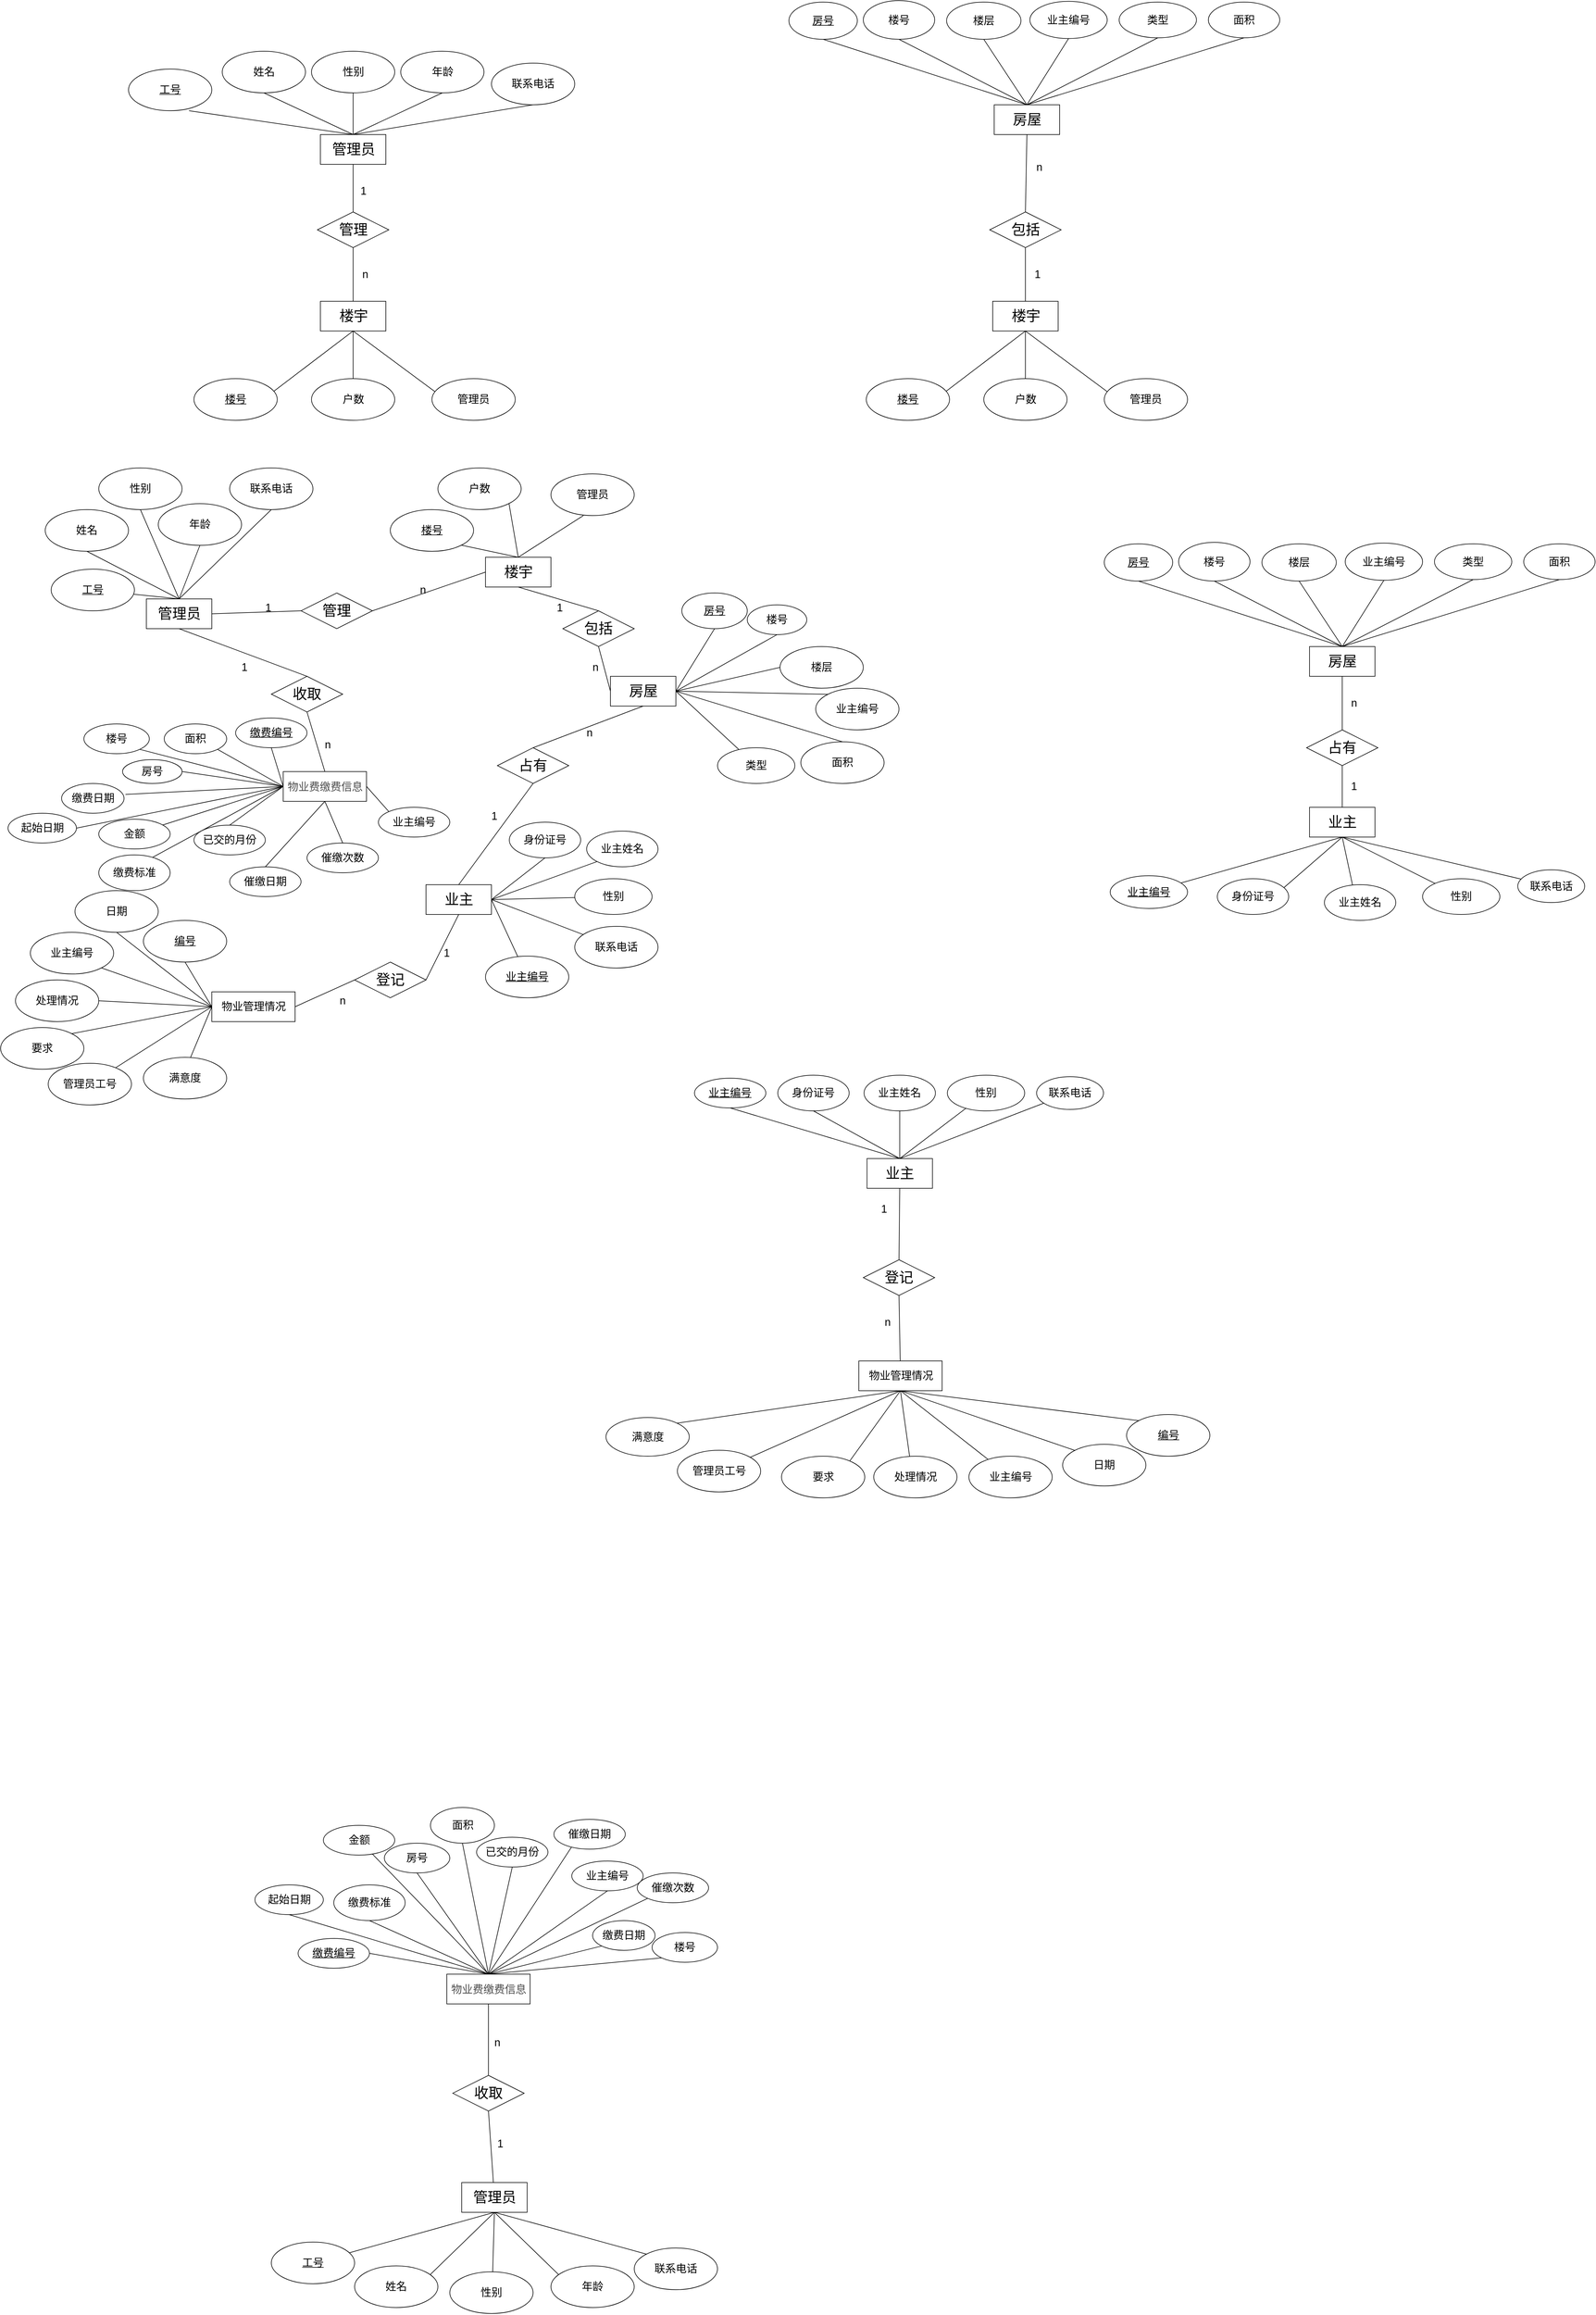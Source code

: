 <mxfile version="20.0.1" type="github">
  <diagram name="Page-1" id="e7e014a7-5840-1c2e-5031-d8a46d1fe8dd">
    <mxGraphModel dx="1903" dy="1646" grid="1" gridSize="10" guides="1" tooltips="1" connect="1" arrows="1" fold="1" page="0" pageScale="1" pageWidth="1169" pageHeight="826" background="none" math="0" shadow="0">
      <root>
        <mxCell id="0" />
        <mxCell id="1" parent="0" />
        <mxCell id="2nPF8oqDAp5KCJnaBlrl-76" style="edgeStyle=none;rounded=0;orthogonalLoop=1;jettySize=auto;html=1;exitX=0.5;exitY=0;exitDx=0;exitDy=0;entryX=1;entryY=1;entryDx=0;entryDy=0;fontSize=24;endArrow=none;endFill=0;" parent="1" source="2nPF8oqDAp5KCJnaBlrl-41" target="2nPF8oqDAp5KCJnaBlrl-73" edge="1">
          <mxGeometry relative="1" as="geometry" />
        </mxCell>
        <mxCell id="2nPF8oqDAp5KCJnaBlrl-77" style="edgeStyle=none;rounded=0;orthogonalLoop=1;jettySize=auto;html=1;exitX=0.5;exitY=0;exitDx=0;exitDy=0;entryX=1;entryY=1;entryDx=0;entryDy=0;fontSize=24;endArrow=none;endFill=0;" parent="1" source="2nPF8oqDAp5KCJnaBlrl-41" target="2nPF8oqDAp5KCJnaBlrl-72" edge="1">
          <mxGeometry relative="1" as="geometry" />
        </mxCell>
        <mxCell id="2nPF8oqDAp5KCJnaBlrl-79" style="edgeStyle=none;rounded=0;orthogonalLoop=1;jettySize=auto;html=1;exitX=0.5;exitY=0;exitDx=0;exitDy=0;entryX=0.39;entryY=0.999;entryDx=0;entryDy=0;entryPerimeter=0;fontSize=24;endArrow=none;endFill=0;" parent="1" source="2nPF8oqDAp5KCJnaBlrl-41" target="2nPF8oqDAp5KCJnaBlrl-74" edge="1">
          <mxGeometry relative="1" as="geometry" />
        </mxCell>
        <mxCell id="2nPF8oqDAp5KCJnaBlrl-130" style="edgeStyle=none;rounded=0;orthogonalLoop=1;jettySize=auto;html=1;exitX=0;exitY=0.5;exitDx=0;exitDy=0;entryX=1;entryY=0.5;entryDx=0;entryDy=0;fontSize=24;endArrow=none;endFill=0;" parent="1" source="2nPF8oqDAp5KCJnaBlrl-41" target="2nPF8oqDAp5KCJnaBlrl-124" edge="1">
          <mxGeometry relative="1" as="geometry" />
        </mxCell>
        <mxCell id="2nPF8oqDAp5KCJnaBlrl-131" style="edgeStyle=none;rounded=0;orthogonalLoop=1;jettySize=auto;html=1;exitX=0.5;exitY=1;exitDx=0;exitDy=0;entryX=0.5;entryY=0;entryDx=0;entryDy=0;fontSize=24;endArrow=none;endFill=0;" parent="1" source="2nPF8oqDAp5KCJnaBlrl-41" target="2nPF8oqDAp5KCJnaBlrl-125" edge="1">
          <mxGeometry relative="1" as="geometry" />
        </mxCell>
        <mxCell id="2nPF8oqDAp5KCJnaBlrl-41" value="&lt;font style=&quot;font-size: 24px;&quot;&gt;楼宇&lt;/font&gt;" style="html=1;" parent="1" vertex="1">
          <mxGeometry x="670" y="150" width="110" height="50" as="geometry" />
        </mxCell>
        <mxCell id="yIDRuiNN7PZbadJ6efNm-4" style="rounded=0;orthogonalLoop=1;jettySize=auto;html=1;exitX=1;exitY=0.5;exitDx=0;exitDy=0;endArrow=none;endFill=0;" parent="1" source="2nPF8oqDAp5KCJnaBlrl-45" target="yIDRuiNN7PZbadJ6efNm-1" edge="1">
          <mxGeometry relative="1" as="geometry" />
        </mxCell>
        <mxCell id="2nPF8oqDAp5KCJnaBlrl-45" value="&lt;span style=&quot;font-size: 24px;&quot;&gt;业主&lt;/span&gt;" style="html=1;" parent="1" vertex="1">
          <mxGeometry x="570" y="700" width="110" height="50" as="geometry" />
        </mxCell>
        <mxCell id="2nPF8oqDAp5KCJnaBlrl-57" style="rounded=0;orthogonalLoop=1;jettySize=auto;html=1;exitX=0.5;exitY=0;exitDx=0;exitDy=0;fontSize=18;endArrow=none;endFill=0;" parent="1" source="2nPF8oqDAp5KCJnaBlrl-46" target="2nPF8oqDAp5KCJnaBlrl-52" edge="1">
          <mxGeometry relative="1" as="geometry" />
        </mxCell>
        <mxCell id="2nPF8oqDAp5KCJnaBlrl-58" style="edgeStyle=none;rounded=0;orthogonalLoop=1;jettySize=auto;html=1;exitX=0.5;exitY=0;exitDx=0;exitDy=0;entryX=0.5;entryY=1;entryDx=0;entryDy=0;fontSize=18;endArrow=none;endFill=0;" parent="1" source="2nPF8oqDAp5KCJnaBlrl-46" target="2nPF8oqDAp5KCJnaBlrl-55" edge="1">
          <mxGeometry relative="1" as="geometry" />
        </mxCell>
        <mxCell id="2nPF8oqDAp5KCJnaBlrl-59" style="edgeStyle=none;rounded=0;orthogonalLoop=1;jettySize=auto;html=1;exitX=0.5;exitY=0;exitDx=0;exitDy=0;entryX=0.5;entryY=1;entryDx=0;entryDy=0;fontSize=18;endArrow=none;endFill=0;" parent="1" source="2nPF8oqDAp5KCJnaBlrl-46" target="2nPF8oqDAp5KCJnaBlrl-54" edge="1">
          <mxGeometry relative="1" as="geometry" />
        </mxCell>
        <mxCell id="2nPF8oqDAp5KCJnaBlrl-60" style="edgeStyle=none;rounded=0;orthogonalLoop=1;jettySize=auto;html=1;exitX=0.5;exitY=0;exitDx=0;exitDy=0;entryX=0.5;entryY=1;entryDx=0;entryDy=0;fontSize=18;endArrow=none;endFill=0;" parent="1" source="2nPF8oqDAp5KCJnaBlrl-46" target="2nPF8oqDAp5KCJnaBlrl-53" edge="1">
          <mxGeometry relative="1" as="geometry" />
        </mxCell>
        <mxCell id="2nPF8oqDAp5KCJnaBlrl-61" style="edgeStyle=none;rounded=0;orthogonalLoop=1;jettySize=auto;html=1;exitX=0.5;exitY=0;exitDx=0;exitDy=0;entryX=0.5;entryY=1;entryDx=0;entryDy=0;fontSize=18;endArrow=none;endFill=0;" parent="1" source="2nPF8oqDAp5KCJnaBlrl-46" target="2nPF8oqDAp5KCJnaBlrl-56" edge="1">
          <mxGeometry relative="1" as="geometry" />
        </mxCell>
        <mxCell id="2nPF8oqDAp5KCJnaBlrl-129" style="edgeStyle=none;rounded=0;orthogonalLoop=1;jettySize=auto;html=1;exitX=1;exitY=0.5;exitDx=0;exitDy=0;entryX=0;entryY=0.5;entryDx=0;entryDy=0;fontSize=24;endArrow=none;endFill=0;" parent="1" source="2nPF8oqDAp5KCJnaBlrl-46" target="2nPF8oqDAp5KCJnaBlrl-124" edge="1">
          <mxGeometry relative="1" as="geometry" />
        </mxCell>
        <mxCell id="2nPF8oqDAp5KCJnaBlrl-138" style="edgeStyle=none;rounded=0;orthogonalLoop=1;jettySize=auto;html=1;exitX=0.5;exitY=1;exitDx=0;exitDy=0;entryX=0.5;entryY=0;entryDx=0;entryDy=0;fontSize=24;endArrow=none;endFill=0;" parent="1" source="2nPF8oqDAp5KCJnaBlrl-46" target="2nPF8oqDAp5KCJnaBlrl-126" edge="1">
          <mxGeometry relative="1" as="geometry" />
        </mxCell>
        <mxCell id="2nPF8oqDAp5KCJnaBlrl-46" value="&lt;font style=&quot;font-size: 24px;&quot;&gt;管理员&lt;/font&gt;" style="html=1;" parent="1" vertex="1">
          <mxGeometry x="100" y="220" width="110" height="50" as="geometry" />
        </mxCell>
        <mxCell id="2nPF8oqDAp5KCJnaBlrl-141" style="edgeStyle=none;rounded=0;orthogonalLoop=1;jettySize=auto;html=1;exitX=1;exitY=0.5;exitDx=0;exitDy=0;fontSize=24;endArrow=none;endFill=0;" parent="1" source="2nPF8oqDAp5KCJnaBlrl-47" target="2nPF8oqDAp5KCJnaBlrl-140" edge="1">
          <mxGeometry relative="1" as="geometry" />
        </mxCell>
        <mxCell id="2nPF8oqDAp5KCJnaBlrl-47" value="&lt;span style=&quot;font-size: 24px;&quot;&gt;房屋&lt;/span&gt;" style="html=1;" parent="1" vertex="1">
          <mxGeometry x="880" y="350" width="110" height="50" as="geometry" />
        </mxCell>
        <mxCell id="2nPF8oqDAp5KCJnaBlrl-121" style="edgeStyle=none;rounded=0;orthogonalLoop=1;jettySize=auto;html=1;exitX=0;exitY=0.5;exitDx=0;exitDy=0;fontSize=24;endArrow=none;endFill=0;" parent="1" source="2nPF8oqDAp5KCJnaBlrl-48" target="2nPF8oqDAp5KCJnaBlrl-108" edge="1">
          <mxGeometry relative="1" as="geometry" />
        </mxCell>
        <mxCell id="2nPF8oqDAp5KCJnaBlrl-122" style="edgeStyle=none;rounded=0;orthogonalLoop=1;jettySize=auto;html=1;exitX=0;exitY=0.5;exitDx=0;exitDy=0;entryX=0.561;entryY=0.027;entryDx=0;entryDy=0;entryPerimeter=0;fontSize=24;endArrow=none;endFill=0;" parent="1" source="2nPF8oqDAp5KCJnaBlrl-48" target="2nPF8oqDAp5KCJnaBlrl-107" edge="1">
          <mxGeometry relative="1" as="geometry" />
        </mxCell>
        <mxCell id="2nPF8oqDAp5KCJnaBlrl-136" style="edgeStyle=none;rounded=0;orthogonalLoop=1;jettySize=auto;html=1;exitX=1;exitY=0.5;exitDx=0;exitDy=0;entryX=0;entryY=0.5;entryDx=0;entryDy=0;fontSize=24;endArrow=none;endFill=0;" parent="1" source="2nPF8oqDAp5KCJnaBlrl-48" target="2nPF8oqDAp5KCJnaBlrl-128" edge="1">
          <mxGeometry relative="1" as="geometry" />
        </mxCell>
        <mxCell id="2nPF8oqDAp5KCJnaBlrl-48" value="&lt;font style=&quot;font-size: 18px;&quot;&gt;物业管理情况&lt;/font&gt;" style="html=1;" parent="1" vertex="1">
          <mxGeometry x="210" y="880" width="140" height="50" as="geometry" />
        </mxCell>
        <mxCell id="2nPF8oqDAp5KCJnaBlrl-67" style="edgeStyle=none;rounded=0;orthogonalLoop=1;jettySize=auto;html=1;exitX=0;exitY=0.5;exitDx=0;exitDy=0;entryX=1;entryY=0.5;entryDx=0;entryDy=0;fontSize=18;endArrow=none;endFill=0;" parent="1" source="2nPF8oqDAp5KCJnaBlrl-51" target="2nPF8oqDAp5KCJnaBlrl-64" edge="1">
          <mxGeometry relative="1" as="geometry" />
        </mxCell>
        <mxCell id="2nPF8oqDAp5KCJnaBlrl-68" style="edgeStyle=none;rounded=0;orthogonalLoop=1;jettySize=auto;html=1;exitX=0;exitY=0.5;exitDx=0;exitDy=0;entryX=1;entryY=1;entryDx=0;entryDy=0;fontSize=18;endArrow=none;endFill=0;" parent="1" source="2nPF8oqDAp5KCJnaBlrl-51" target="2nPF8oqDAp5KCJnaBlrl-62" edge="1">
          <mxGeometry relative="1" as="geometry" />
        </mxCell>
        <mxCell id="2nPF8oqDAp5KCJnaBlrl-69" style="edgeStyle=none;rounded=0;orthogonalLoop=1;jettySize=auto;html=1;exitX=0;exitY=0.5;exitDx=0;exitDy=0;entryX=1.023;entryY=0.367;entryDx=0;entryDy=0;fontSize=18;endArrow=none;endFill=0;entryPerimeter=0;" parent="1" source="2nPF8oqDAp5KCJnaBlrl-51" target="2nPF8oqDAp5KCJnaBlrl-63" edge="1">
          <mxGeometry relative="1" as="geometry" />
        </mxCell>
        <mxCell id="2nPF8oqDAp5KCJnaBlrl-70" style="edgeStyle=none;rounded=0;orthogonalLoop=1;jettySize=auto;html=1;exitX=0;exitY=0.5;exitDx=0;exitDy=0;entryX=1;entryY=0.5;entryDx=0;entryDy=0;fontSize=18;endArrow=none;endFill=0;" parent="1" source="2nPF8oqDAp5KCJnaBlrl-51" target="2nPF8oqDAp5KCJnaBlrl-65" edge="1">
          <mxGeometry relative="1" as="geometry" />
        </mxCell>
        <mxCell id="2nPF8oqDAp5KCJnaBlrl-71" style="edgeStyle=none;rounded=0;orthogonalLoop=1;jettySize=auto;html=1;exitX=0;exitY=0.5;exitDx=0;exitDy=0;fontSize=18;endArrow=none;endFill=0;" parent="1" source="2nPF8oqDAp5KCJnaBlrl-51" target="2nPF8oqDAp5KCJnaBlrl-66" edge="1">
          <mxGeometry relative="1" as="geometry" />
        </mxCell>
        <mxCell id="2nPF8oqDAp5KCJnaBlrl-139" style="edgeStyle=none;rounded=0;orthogonalLoop=1;jettySize=auto;html=1;exitX=0.5;exitY=0;exitDx=0;exitDy=0;entryX=0.5;entryY=1;entryDx=0;entryDy=0;fontSize=24;endArrow=none;endFill=0;" parent="1" source="2nPF8oqDAp5KCJnaBlrl-51" target="2nPF8oqDAp5KCJnaBlrl-126" edge="1">
          <mxGeometry relative="1" as="geometry" />
        </mxCell>
        <mxCell id="2nPF8oqDAp5KCJnaBlrl-51" value="&lt;span style=&quot;color: rgb(77, 77, 77); font-family: -apple-system, &amp;quot;SF UI Text&amp;quot;, Arial, &amp;quot;PingFang SC&amp;quot;, &amp;quot;Hiragino Sans GB&amp;quot;, &amp;quot;Microsoft YaHei&amp;quot;, &amp;quot;WenQuanYi Micro Hei&amp;quot;, sans-serif, SimHei, SimSun; text-align: start; background-color: rgb(255, 255, 255);&quot;&gt;&lt;font style=&quot;font-size: 18px;&quot;&gt;物业费缴费信息&lt;/font&gt;&lt;/span&gt;" style="html=1;" parent="1" vertex="1">
          <mxGeometry x="330" y="510" width="140" height="50" as="geometry" />
        </mxCell>
        <mxCell id="2nPF8oqDAp5KCJnaBlrl-52" value="&lt;u&gt;工号&lt;/u&gt;" style="ellipse;whiteSpace=wrap;html=1;fontSize=18;" parent="1" vertex="1">
          <mxGeometry x="-60" y="170" width="140" height="70" as="geometry" />
        </mxCell>
        <mxCell id="2nPF8oqDAp5KCJnaBlrl-53" value="年龄" style="ellipse;whiteSpace=wrap;html=1;fontSize=18;" parent="1" vertex="1">
          <mxGeometry x="120" y="60" width="140" height="70" as="geometry" />
        </mxCell>
        <mxCell id="2nPF8oqDAp5KCJnaBlrl-54" value="性别" style="ellipse;whiteSpace=wrap;html=1;fontSize=18;" parent="1" vertex="1">
          <mxGeometry x="20" width="140" height="70" as="geometry" />
        </mxCell>
        <mxCell id="2nPF8oqDAp5KCJnaBlrl-55" value="姓名" style="ellipse;whiteSpace=wrap;html=1;fontSize=18;" parent="1" vertex="1">
          <mxGeometry x="-70" y="70" width="140" height="70" as="geometry" />
        </mxCell>
        <mxCell id="2nPF8oqDAp5KCJnaBlrl-56" value="联系电话" style="ellipse;whiteSpace=wrap;html=1;fontSize=18;" parent="1" vertex="1">
          <mxGeometry x="240" width="140" height="70" as="geometry" />
        </mxCell>
        <mxCell id="2nPF8oqDAp5KCJnaBlrl-62" value="楼号" style="ellipse;whiteSpace=wrap;html=1;fontSize=18;" parent="1" vertex="1">
          <mxGeometry x="-5" y="430" width="110" height="50" as="geometry" />
        </mxCell>
        <mxCell id="2nPF8oqDAp5KCJnaBlrl-63" value="缴费日期" style="ellipse;whiteSpace=wrap;html=1;fontSize=18;" parent="1" vertex="1">
          <mxGeometry x="-42.5" y="530" width="105" height="50" as="geometry" />
        </mxCell>
        <mxCell id="2nPF8oqDAp5KCJnaBlrl-64" value="房号" style="ellipse;whiteSpace=wrap;html=1;fontSize=18;" parent="1" vertex="1">
          <mxGeometry x="60" y="490" width="100" height="40" as="geometry" />
        </mxCell>
        <mxCell id="2nPF8oqDAp5KCJnaBlrl-65" value="起始日期" style="ellipse;whiteSpace=wrap;html=1;fontSize=18;" parent="1" vertex="1">
          <mxGeometry x="-132.5" y="580" width="115" height="50" as="geometry" />
        </mxCell>
        <mxCell id="2nPF8oqDAp5KCJnaBlrl-66" value="金额" style="ellipse;whiteSpace=wrap;html=1;fontSize=18;" parent="1" vertex="1">
          <mxGeometry x="20" y="590" width="120" height="50" as="geometry" />
        </mxCell>
        <mxCell id="2nPF8oqDAp5KCJnaBlrl-72" value="&lt;u&gt;楼号&lt;/u&gt;" style="ellipse;whiteSpace=wrap;html=1;fontSize=18;" parent="1" vertex="1">
          <mxGeometry x="510" y="70" width="140" height="70" as="geometry" />
        </mxCell>
        <mxCell id="2nPF8oqDAp5KCJnaBlrl-73" value="户数" style="ellipse;whiteSpace=wrap;html=1;fontSize=18;" parent="1" vertex="1">
          <mxGeometry x="590" width="140" height="70" as="geometry" />
        </mxCell>
        <mxCell id="2nPF8oqDAp5KCJnaBlrl-74" value="管理员" style="ellipse;whiteSpace=wrap;html=1;fontSize=18;" parent="1" vertex="1">
          <mxGeometry x="780" y="10" width="140" height="70" as="geometry" />
        </mxCell>
        <mxCell id="2nPF8oqDAp5KCJnaBlrl-87" style="edgeStyle=none;rounded=0;orthogonalLoop=1;jettySize=auto;html=1;exitX=0.5;exitY=1;exitDx=0;exitDy=0;fontSize=24;endArrow=none;endFill=0;entryX=1;entryY=0.5;entryDx=0;entryDy=0;" parent="1" source="2nPF8oqDAp5KCJnaBlrl-81" target="2nPF8oqDAp5KCJnaBlrl-47" edge="1">
          <mxGeometry relative="1" as="geometry">
            <mxPoint x="1065" y="345" as="targetPoint" />
          </mxGeometry>
        </mxCell>
        <mxCell id="2nPF8oqDAp5KCJnaBlrl-81" value="楼号" style="ellipse;whiteSpace=wrap;html=1;fontSize=18;" parent="1" vertex="1">
          <mxGeometry x="1110" y="230" width="100" height="50" as="geometry" />
        </mxCell>
        <mxCell id="2nPF8oqDAp5KCJnaBlrl-88" style="edgeStyle=none;rounded=0;orthogonalLoop=1;jettySize=auto;html=1;exitX=0.5;exitY=1;exitDx=0;exitDy=0;fontSize=24;endArrow=none;endFill=0;entryX=1;entryY=0.5;entryDx=0;entryDy=0;" parent="1" source="2nPF8oqDAp5KCJnaBlrl-82" target="2nPF8oqDAp5KCJnaBlrl-47" edge="1">
          <mxGeometry relative="1" as="geometry">
            <mxPoint x="1065.0" y="350" as="targetPoint" />
          </mxGeometry>
        </mxCell>
        <mxCell id="2nPF8oqDAp5KCJnaBlrl-82" value="&lt;u&gt;房号&lt;/u&gt;" style="ellipse;whiteSpace=wrap;html=1;fontSize=18;" parent="1" vertex="1">
          <mxGeometry x="1000" y="210" width="110" height="60" as="geometry" />
        </mxCell>
        <mxCell id="2nPF8oqDAp5KCJnaBlrl-89" style="edgeStyle=none;rounded=0;orthogonalLoop=1;jettySize=auto;html=1;exitX=0;exitY=0.5;exitDx=0;exitDy=0;entryX=1;entryY=0.5;entryDx=0;entryDy=0;fontSize=24;endArrow=none;endFill=0;" parent="1" source="2nPF8oqDAp5KCJnaBlrl-83" target="2nPF8oqDAp5KCJnaBlrl-47" edge="1">
          <mxGeometry relative="1" as="geometry" />
        </mxCell>
        <mxCell id="2nPF8oqDAp5KCJnaBlrl-83" value="楼层" style="ellipse;whiteSpace=wrap;html=1;fontSize=18;" parent="1" vertex="1">
          <mxGeometry x="1165" y="300" width="140" height="70" as="geometry" />
        </mxCell>
        <mxCell id="2nPF8oqDAp5KCJnaBlrl-92" style="edgeStyle=none;rounded=0;orthogonalLoop=1;jettySize=auto;html=1;exitX=0.5;exitY=0;exitDx=0;exitDy=0;entryX=1;entryY=0.5;entryDx=0;entryDy=0;fontSize=24;endArrow=none;endFill=0;" parent="1" source="2nPF8oqDAp5KCJnaBlrl-84" target="2nPF8oqDAp5KCJnaBlrl-47" edge="1">
          <mxGeometry relative="1" as="geometry" />
        </mxCell>
        <mxCell id="2nPF8oqDAp5KCJnaBlrl-84" value="面积" style="ellipse;whiteSpace=wrap;html=1;fontSize=18;" parent="1" vertex="1">
          <mxGeometry x="1200" y="460" width="140" height="70" as="geometry" />
        </mxCell>
        <mxCell id="2nPF8oqDAp5KCJnaBlrl-90" style="edgeStyle=none;rounded=0;orthogonalLoop=1;jettySize=auto;html=1;exitX=0;exitY=0;exitDx=0;exitDy=0;entryX=1;entryY=0.5;entryDx=0;entryDy=0;fontSize=24;endArrow=none;endFill=0;" parent="1" source="2nPF8oqDAp5KCJnaBlrl-85" target="2nPF8oqDAp5KCJnaBlrl-47" edge="1">
          <mxGeometry relative="1" as="geometry" />
        </mxCell>
        <mxCell id="2nPF8oqDAp5KCJnaBlrl-85" value="业主编号" style="ellipse;whiteSpace=wrap;html=1;fontSize=18;" parent="1" vertex="1">
          <mxGeometry x="1225" y="370" width="140" height="70" as="geometry" />
        </mxCell>
        <mxCell id="2nPF8oqDAp5KCJnaBlrl-86" style="edgeStyle=none;rounded=0;orthogonalLoop=1;jettySize=auto;html=1;exitX=0.5;exitY=0;exitDx=0;exitDy=0;fontSize=24;endArrow=none;endFill=0;" parent="1" source="2nPF8oqDAp5KCJnaBlrl-47" target="2nPF8oqDAp5KCJnaBlrl-47" edge="1">
          <mxGeometry relative="1" as="geometry" />
        </mxCell>
        <mxCell id="2nPF8oqDAp5KCJnaBlrl-102" style="edgeStyle=none;rounded=0;orthogonalLoop=1;jettySize=auto;html=1;exitX=0;exitY=1;exitDx=0;exitDy=0;entryX=1;entryY=0.5;entryDx=0;entryDy=0;fontSize=24;endArrow=none;endFill=0;" parent="1" source="2nPF8oqDAp5KCJnaBlrl-94" target="2nPF8oqDAp5KCJnaBlrl-45" edge="1">
          <mxGeometry relative="1" as="geometry" />
        </mxCell>
        <mxCell id="2nPF8oqDAp5KCJnaBlrl-94" value="业主姓名" style="ellipse;whiteSpace=wrap;html=1;fontSize=18;" parent="1" vertex="1">
          <mxGeometry x="840" y="610" width="120" height="60" as="geometry" />
        </mxCell>
        <mxCell id="2nPF8oqDAp5KCJnaBlrl-105" style="edgeStyle=none;rounded=0;orthogonalLoop=1;jettySize=auto;html=1;entryX=1;entryY=0.5;entryDx=0;entryDy=0;fontSize=24;endArrow=none;endFill=0;" parent="1" source="2nPF8oqDAp5KCJnaBlrl-97" target="2nPF8oqDAp5KCJnaBlrl-45" edge="1">
          <mxGeometry relative="1" as="geometry" />
        </mxCell>
        <mxCell id="2nPF8oqDAp5KCJnaBlrl-97" value="联系电话" style="ellipse;whiteSpace=wrap;html=1;fontSize=18;" parent="1" vertex="1">
          <mxGeometry x="820" y="770" width="140" height="70" as="geometry" />
        </mxCell>
        <mxCell id="2nPF8oqDAp5KCJnaBlrl-101" style="edgeStyle=none;rounded=0;orthogonalLoop=1;jettySize=auto;html=1;exitX=0.5;exitY=1;exitDx=0;exitDy=0;entryX=1;entryY=0.5;entryDx=0;entryDy=0;fontSize=24;endArrow=none;endFill=0;" parent="1" source="2nPF8oqDAp5KCJnaBlrl-99" target="2nPF8oqDAp5KCJnaBlrl-45" edge="1">
          <mxGeometry relative="1" as="geometry" />
        </mxCell>
        <mxCell id="2nPF8oqDAp5KCJnaBlrl-99" value="身份证号" style="ellipse;whiteSpace=wrap;html=1;fontSize=18;" parent="1" vertex="1">
          <mxGeometry x="710" y="595" width="120" height="60" as="geometry" />
        </mxCell>
        <mxCell id="2nPF8oqDAp5KCJnaBlrl-103" value="" style="edgeStyle=none;rounded=0;orthogonalLoop=1;jettySize=auto;html=1;fontSize=24;endArrow=none;endFill=0;entryX=1;entryY=0.5;entryDx=0;entryDy=0;" parent="1" source="2nPF8oqDAp5KCJnaBlrl-100" target="2nPF8oqDAp5KCJnaBlrl-45" edge="1">
          <mxGeometry relative="1" as="geometry">
            <mxPoint x="710" y="720" as="targetPoint" />
          </mxGeometry>
        </mxCell>
        <mxCell id="2nPF8oqDAp5KCJnaBlrl-100" value="性别" style="ellipse;whiteSpace=wrap;html=1;fontSize=18;" parent="1" vertex="1">
          <mxGeometry x="820" y="690" width="130" height="60" as="geometry" />
        </mxCell>
        <mxCell id="2nPF8oqDAp5KCJnaBlrl-107" value="满意度" style="ellipse;whiteSpace=wrap;html=1;fontSize=18;" parent="1" vertex="1">
          <mxGeometry x="95" y="990" width="140" height="70" as="geometry" />
        </mxCell>
        <mxCell id="2nPF8oqDAp5KCJnaBlrl-108" value="管理员工号" style="ellipse;whiteSpace=wrap;html=1;fontSize=18;" parent="1" vertex="1">
          <mxGeometry x="-65" y="1000" width="140" height="70" as="geometry" />
        </mxCell>
        <mxCell id="2nPF8oqDAp5KCJnaBlrl-118" style="edgeStyle=none;rounded=0;orthogonalLoop=1;jettySize=auto;html=1;exitX=1;exitY=0;exitDx=0;exitDy=0;entryX=0;entryY=0.5;entryDx=0;entryDy=0;fontSize=24;endArrow=none;endFill=0;" parent="1" source="2nPF8oqDAp5KCJnaBlrl-109" target="2nPF8oqDAp5KCJnaBlrl-48" edge="1">
          <mxGeometry relative="1" as="geometry" />
        </mxCell>
        <mxCell id="2nPF8oqDAp5KCJnaBlrl-109" value="要求" style="ellipse;whiteSpace=wrap;html=1;fontSize=18;" parent="1" vertex="1">
          <mxGeometry x="-145" y="940" width="140" height="70" as="geometry" />
        </mxCell>
        <mxCell id="2nPF8oqDAp5KCJnaBlrl-114" style="edgeStyle=none;rounded=0;orthogonalLoop=1;jettySize=auto;html=1;exitX=0.5;exitY=1;exitDx=0;exitDy=0;entryX=0;entryY=0.5;entryDx=0;entryDy=0;fontSize=24;endArrow=none;endFill=0;" parent="1" source="2nPF8oqDAp5KCJnaBlrl-110" target="2nPF8oqDAp5KCJnaBlrl-48" edge="1">
          <mxGeometry relative="1" as="geometry" />
        </mxCell>
        <mxCell id="2nPF8oqDAp5KCJnaBlrl-110" value="日期" style="ellipse;whiteSpace=wrap;html=1;fontSize=18;" parent="1" vertex="1">
          <mxGeometry x="-20" y="710" width="140" height="70" as="geometry" />
        </mxCell>
        <mxCell id="2nPF8oqDAp5KCJnaBlrl-116" style="edgeStyle=none;rounded=0;orthogonalLoop=1;jettySize=auto;html=1;exitX=1;exitY=1;exitDx=0;exitDy=0;entryX=0;entryY=0.5;entryDx=0;entryDy=0;fontSize=24;endArrow=none;endFill=0;" parent="1" source="2nPF8oqDAp5KCJnaBlrl-111" target="2nPF8oqDAp5KCJnaBlrl-48" edge="1">
          <mxGeometry relative="1" as="geometry" />
        </mxCell>
        <mxCell id="2nPF8oqDAp5KCJnaBlrl-111" value="业主编号" style="ellipse;whiteSpace=wrap;html=1;fontSize=18;" parent="1" vertex="1">
          <mxGeometry x="-95" y="780" width="140" height="70" as="geometry" />
        </mxCell>
        <mxCell id="2nPF8oqDAp5KCJnaBlrl-117" style="edgeStyle=none;rounded=0;orthogonalLoop=1;jettySize=auto;html=1;exitX=1;exitY=0.5;exitDx=0;exitDy=0;entryX=0;entryY=0.5;entryDx=0;entryDy=0;fontSize=24;endArrow=none;endFill=0;" parent="1" source="2nPF8oqDAp5KCJnaBlrl-112" target="2nPF8oqDAp5KCJnaBlrl-48" edge="1">
          <mxGeometry relative="1" as="geometry" />
        </mxCell>
        <mxCell id="2nPF8oqDAp5KCJnaBlrl-112" value="处理情况" style="ellipse;whiteSpace=wrap;html=1;fontSize=18;" parent="1" vertex="1">
          <mxGeometry x="-120" y="860" width="140" height="70" as="geometry" />
        </mxCell>
        <mxCell id="2nPF8oqDAp5KCJnaBlrl-113" style="edgeStyle=none;rounded=0;orthogonalLoop=1;jettySize=auto;html=1;exitX=1;exitY=0.5;exitDx=0;exitDy=0;fontSize=24;endArrow=none;endFill=0;" parent="1" source="2nPF8oqDAp5KCJnaBlrl-110" target="2nPF8oqDAp5KCJnaBlrl-110" edge="1">
          <mxGeometry relative="1" as="geometry" />
        </mxCell>
        <mxCell id="2nPF8oqDAp5KCJnaBlrl-124" value="管理" style="shape=rhombus;perimeter=rhombusPerimeter;whiteSpace=wrap;html=1;align=center;fontSize=24;" parent="1" vertex="1">
          <mxGeometry x="360" y="210" width="120" height="60" as="geometry" />
        </mxCell>
        <mxCell id="2nPF8oqDAp5KCJnaBlrl-132" style="edgeStyle=none;rounded=0;orthogonalLoop=1;jettySize=auto;html=1;exitX=0.5;exitY=1;exitDx=0;exitDy=0;entryX=0;entryY=0.5;entryDx=0;entryDy=0;fontSize=24;endArrow=none;endFill=0;" parent="1" source="2nPF8oqDAp5KCJnaBlrl-125" target="2nPF8oqDAp5KCJnaBlrl-47" edge="1">
          <mxGeometry relative="1" as="geometry" />
        </mxCell>
        <mxCell id="2nPF8oqDAp5KCJnaBlrl-125" value="包括" style="shape=rhombus;perimeter=rhombusPerimeter;whiteSpace=wrap;html=1;align=center;fontSize=24;" parent="1" vertex="1">
          <mxGeometry x="800" y="240" width="120" height="60" as="geometry" />
        </mxCell>
        <mxCell id="2nPF8oqDAp5KCJnaBlrl-126" value="收取" style="shape=rhombus;perimeter=rhombusPerimeter;whiteSpace=wrap;html=1;align=center;fontSize=24;" parent="1" vertex="1">
          <mxGeometry x="310" y="350" width="120" height="60" as="geometry" />
        </mxCell>
        <mxCell id="2nPF8oqDAp5KCJnaBlrl-137" style="edgeStyle=none;rounded=0;orthogonalLoop=1;jettySize=auto;html=1;exitX=1;exitY=0.5;exitDx=0;exitDy=0;entryX=0.5;entryY=1;entryDx=0;entryDy=0;fontSize=24;endArrow=none;endFill=0;" parent="1" source="2nPF8oqDAp5KCJnaBlrl-128" target="2nPF8oqDAp5KCJnaBlrl-45" edge="1">
          <mxGeometry relative="1" as="geometry" />
        </mxCell>
        <mxCell id="2nPF8oqDAp5KCJnaBlrl-128" value="登记" style="shape=rhombus;perimeter=rhombusPerimeter;whiteSpace=wrap;html=1;align=center;fontSize=24;" parent="1" vertex="1">
          <mxGeometry x="450" y="830" width="120" height="60" as="geometry" />
        </mxCell>
        <mxCell id="2nPF8oqDAp5KCJnaBlrl-134" style="edgeStyle=none;rounded=0;orthogonalLoop=1;jettySize=auto;html=1;exitX=0.5;exitY=1;exitDx=0;exitDy=0;entryX=0.5;entryY=0;entryDx=0;entryDy=0;fontSize=24;endArrow=none;endFill=0;" parent="1" source="2nPF8oqDAp5KCJnaBlrl-133" target="2nPF8oqDAp5KCJnaBlrl-45" edge="1">
          <mxGeometry relative="1" as="geometry" />
        </mxCell>
        <mxCell id="2nPF8oqDAp5KCJnaBlrl-135" style="edgeStyle=none;rounded=0;orthogonalLoop=1;jettySize=auto;html=1;exitX=0.5;exitY=0;exitDx=0;exitDy=0;entryX=0.5;entryY=1;entryDx=0;entryDy=0;fontSize=24;endArrow=none;endFill=0;" parent="1" source="2nPF8oqDAp5KCJnaBlrl-133" target="2nPF8oqDAp5KCJnaBlrl-47" edge="1">
          <mxGeometry relative="1" as="geometry" />
        </mxCell>
        <mxCell id="2nPF8oqDAp5KCJnaBlrl-133" value="占有" style="shape=rhombus;perimeter=rhombusPerimeter;whiteSpace=wrap;html=1;align=center;fontSize=24;" parent="1" vertex="1">
          <mxGeometry x="690" y="470" width="120" height="60" as="geometry" />
        </mxCell>
        <mxCell id="2nPF8oqDAp5KCJnaBlrl-140" value="类型" style="ellipse;whiteSpace=wrap;html=1;fontSize=18;" parent="1" vertex="1">
          <mxGeometry x="1060" y="470" width="130" height="60" as="geometry" />
        </mxCell>
        <mxCell id="2nPF8oqDAp5KCJnaBlrl-147" style="edgeStyle=none;rounded=0;orthogonalLoop=1;jettySize=auto;html=1;exitX=0.758;exitY=0.064;exitDx=0;exitDy=0;entryX=0;entryY=0.5;entryDx=0;entryDy=0;fontSize=18;endArrow=none;endFill=0;exitPerimeter=0;" parent="1" source="2nPF8oqDAp5KCJnaBlrl-143" target="2nPF8oqDAp5KCJnaBlrl-51" edge="1">
          <mxGeometry relative="1" as="geometry" />
        </mxCell>
        <mxCell id="2nPF8oqDAp5KCJnaBlrl-143" value="缴费标准" style="ellipse;whiteSpace=wrap;html=1;fontSize=18;" parent="1" vertex="1">
          <mxGeometry x="20" y="650" width="120" height="60" as="geometry" />
        </mxCell>
        <mxCell id="2nPF8oqDAp5KCJnaBlrl-146" style="edgeStyle=none;rounded=0;orthogonalLoop=1;jettySize=auto;html=1;exitX=1;exitY=1;exitDx=0;exitDy=0;entryX=0;entryY=0.5;entryDx=0;entryDy=0;fontSize=18;endArrow=none;endFill=0;" parent="1" source="2nPF8oqDAp5KCJnaBlrl-144" target="2nPF8oqDAp5KCJnaBlrl-51" edge="1">
          <mxGeometry relative="1" as="geometry" />
        </mxCell>
        <mxCell id="2nPF8oqDAp5KCJnaBlrl-144" value="面积" style="ellipse;whiteSpace=wrap;html=1;fontSize=18;" parent="1" vertex="1">
          <mxGeometry x="130" y="430" width="105" height="50" as="geometry" />
        </mxCell>
        <mxCell id="2nPF8oqDAp5KCJnaBlrl-148" style="edgeStyle=none;rounded=0;orthogonalLoop=1;jettySize=auto;html=1;exitX=0.5;exitY=0;exitDx=0;exitDy=0;entryX=0;entryY=0.5;entryDx=0;entryDy=0;fontSize=18;endArrow=none;endFill=0;" parent="1" source="2nPF8oqDAp5KCJnaBlrl-145" target="2nPF8oqDAp5KCJnaBlrl-51" edge="1">
          <mxGeometry relative="1" as="geometry" />
        </mxCell>
        <mxCell id="2nPF8oqDAp5KCJnaBlrl-145" value="已交的月份" style="ellipse;whiteSpace=wrap;html=1;fontSize=18;" parent="1" vertex="1">
          <mxGeometry x="180" y="600" width="120" height="50" as="geometry" />
        </mxCell>
        <mxCell id="2nPF8oqDAp5KCJnaBlrl-153" style="edgeStyle=none;rounded=0;orthogonalLoop=1;jettySize=auto;html=1;exitX=0.5;exitY=0;exitDx=0;exitDy=0;entryX=0.5;entryY=1;entryDx=0;entryDy=0;fontSize=18;endArrow=none;endFill=0;" parent="1" source="2nPF8oqDAp5KCJnaBlrl-149" target="2nPF8oqDAp5KCJnaBlrl-51" edge="1">
          <mxGeometry relative="1" as="geometry" />
        </mxCell>
        <mxCell id="2nPF8oqDAp5KCJnaBlrl-149" value="催缴日期" style="ellipse;whiteSpace=wrap;html=1;fontSize=18;" parent="1" vertex="1">
          <mxGeometry x="240" y="670" width="120" height="50" as="geometry" />
        </mxCell>
        <mxCell id="2nPF8oqDAp5KCJnaBlrl-152" style="edgeStyle=none;rounded=0;orthogonalLoop=1;jettySize=auto;html=1;exitX=0.5;exitY=0;exitDx=0;exitDy=0;entryX=0.5;entryY=1;entryDx=0;entryDy=0;fontSize=18;endArrow=none;endFill=0;" parent="1" source="2nPF8oqDAp5KCJnaBlrl-150" target="2nPF8oqDAp5KCJnaBlrl-51" edge="1">
          <mxGeometry relative="1" as="geometry" />
        </mxCell>
        <mxCell id="2nPF8oqDAp5KCJnaBlrl-150" value="催缴次数" style="ellipse;whiteSpace=wrap;html=1;fontSize=18;" parent="1" vertex="1">
          <mxGeometry x="370" y="630" width="120" height="50" as="geometry" />
        </mxCell>
        <mxCell id="yIDRuiNN7PZbadJ6efNm-1" value="&lt;u&gt;业主编号&lt;/u&gt;" style="ellipse;whiteSpace=wrap;html=1;fontSize=18;" parent="1" vertex="1">
          <mxGeometry x="670" y="820" width="140" height="70" as="geometry" />
        </mxCell>
        <mxCell id="yIDRuiNN7PZbadJ6efNm-7" style="edgeStyle=none;rounded=0;orthogonalLoop=1;jettySize=auto;html=1;exitX=0.5;exitY=1;exitDx=0;exitDy=0;entryX=0;entryY=0.5;entryDx=0;entryDy=0;endArrow=none;endFill=0;" parent="1" source="yIDRuiNN7PZbadJ6efNm-6" target="2nPF8oqDAp5KCJnaBlrl-48" edge="1">
          <mxGeometry relative="1" as="geometry" />
        </mxCell>
        <mxCell id="yIDRuiNN7PZbadJ6efNm-6" value="&lt;u&gt;编号&lt;/u&gt;" style="ellipse;whiteSpace=wrap;html=1;fontSize=18;" parent="1" vertex="1">
          <mxGeometry x="95" y="760" width="140" height="70" as="geometry" />
        </mxCell>
        <mxCell id="yIDRuiNN7PZbadJ6efNm-9" style="edgeStyle=none;rounded=0;orthogonalLoop=1;jettySize=auto;html=1;exitX=0.5;exitY=1;exitDx=0;exitDy=0;entryX=0;entryY=0.5;entryDx=0;entryDy=0;endArrow=none;endFill=0;" parent="1" source="yIDRuiNN7PZbadJ6efNm-8" target="2nPF8oqDAp5KCJnaBlrl-51" edge="1">
          <mxGeometry relative="1" as="geometry" />
        </mxCell>
        <mxCell id="yIDRuiNN7PZbadJ6efNm-8" value="&lt;u&gt;缴费编号&lt;/u&gt;" style="ellipse;whiteSpace=wrap;html=1;fontSize=18;" parent="1" vertex="1">
          <mxGeometry x="250" y="420" width="120" height="50" as="geometry" />
        </mxCell>
        <mxCell id="yIDRuiNN7PZbadJ6efNm-11" style="edgeStyle=none;rounded=0;orthogonalLoop=1;jettySize=auto;html=1;exitX=0;exitY=0;exitDx=0;exitDy=0;entryX=1;entryY=0.5;entryDx=0;entryDy=0;endArrow=none;endFill=0;" parent="1" source="yIDRuiNN7PZbadJ6efNm-10" target="2nPF8oqDAp5KCJnaBlrl-51" edge="1">
          <mxGeometry relative="1" as="geometry" />
        </mxCell>
        <mxCell id="yIDRuiNN7PZbadJ6efNm-10" value="业主编号" style="ellipse;whiteSpace=wrap;html=1;fontSize=18;" parent="1" vertex="1">
          <mxGeometry x="490" y="570" width="120" height="50" as="geometry" />
        </mxCell>
        <mxCell id="yIDRuiNN7PZbadJ6efNm-14" value="&lt;font style=&quot;font-size: 18px;&quot;&gt;1&lt;/font&gt;" style="text;html=1;strokeColor=none;fillColor=none;align=center;verticalAlign=middle;whiteSpace=wrap;rounded=0;" parent="1" vertex="1">
          <mxGeometry x="270" y="220" width="70" height="30" as="geometry" />
        </mxCell>
        <mxCell id="yIDRuiNN7PZbadJ6efNm-15" value="&lt;font style=&quot;font-size: 18px;&quot;&gt;n&lt;/font&gt;" style="text;html=1;strokeColor=none;fillColor=none;align=center;verticalAlign=middle;whiteSpace=wrap;rounded=0;" parent="1" vertex="1">
          <mxGeometry x="530" y="190" width="70" height="30" as="geometry" />
        </mxCell>
        <mxCell id="yIDRuiNN7PZbadJ6efNm-16" value="&lt;font style=&quot;font-size: 18px;&quot;&gt;1&lt;/font&gt;" style="text;html=1;strokeColor=none;fillColor=none;align=center;verticalAlign=middle;whiteSpace=wrap;rounded=0;" parent="1" vertex="1">
          <mxGeometry x="760" y="220" width="70" height="30" as="geometry" />
        </mxCell>
        <mxCell id="yIDRuiNN7PZbadJ6efNm-20" value="&lt;font style=&quot;font-size: 18px;&quot;&gt;n&lt;/font&gt;" style="text;html=1;strokeColor=none;fillColor=none;align=center;verticalAlign=middle;whiteSpace=wrap;rounded=0;" parent="1" vertex="1">
          <mxGeometry x="820" y="320" width="70" height="30" as="geometry" />
        </mxCell>
        <mxCell id="yIDRuiNN7PZbadJ6efNm-23" value="&lt;font style=&quot;font-size: 18px;&quot;&gt;1&lt;/font&gt;" style="text;html=1;strokeColor=none;fillColor=none;align=center;verticalAlign=middle;whiteSpace=wrap;rounded=0;" parent="1" vertex="1">
          <mxGeometry x="650" y="570" width="70" height="30" as="geometry" />
        </mxCell>
        <mxCell id="yIDRuiNN7PZbadJ6efNm-24" value="&lt;font style=&quot;font-size: 18px;&quot;&gt;n&lt;/font&gt;" style="text;html=1;strokeColor=none;fillColor=none;align=center;verticalAlign=middle;whiteSpace=wrap;rounded=0;" parent="1" vertex="1">
          <mxGeometry x="810" y="430" width="70" height="30" as="geometry" />
        </mxCell>
        <mxCell id="yIDRuiNN7PZbadJ6efNm-25" value="&lt;font style=&quot;font-size: 18px;&quot;&gt;1&lt;/font&gt;" style="text;html=1;strokeColor=none;fillColor=none;align=center;verticalAlign=middle;whiteSpace=wrap;rounded=0;" parent="1" vertex="1">
          <mxGeometry x="230" y="320" width="70" height="30" as="geometry" />
        </mxCell>
        <mxCell id="yIDRuiNN7PZbadJ6efNm-26" value="&lt;font style=&quot;font-size: 18px;&quot;&gt;n&lt;/font&gt;" style="text;html=1;strokeColor=none;fillColor=none;align=center;verticalAlign=middle;whiteSpace=wrap;rounded=0;" parent="1" vertex="1">
          <mxGeometry x="370" y="450" width="70" height="30" as="geometry" />
        </mxCell>
        <mxCell id="yIDRuiNN7PZbadJ6efNm-29" value="&lt;font style=&quot;font-size: 18px;&quot;&gt;1&lt;/font&gt;" style="text;html=1;strokeColor=none;fillColor=none;align=center;verticalAlign=middle;whiteSpace=wrap;rounded=0;" parent="1" vertex="1">
          <mxGeometry x="570" y="800" width="70" height="30" as="geometry" />
        </mxCell>
        <mxCell id="yIDRuiNN7PZbadJ6efNm-31" value="&lt;font style=&quot;font-size: 18px;&quot;&gt;n&lt;/font&gt;" style="text;html=1;strokeColor=none;fillColor=none;align=center;verticalAlign=middle;whiteSpace=wrap;rounded=0;" parent="1" vertex="1">
          <mxGeometry x="395" y="880" width="70" height="30" as="geometry" />
        </mxCell>
        <mxCell id="JHmTSI4JT7e1zYxMdme_-1" style="rounded=0;orthogonalLoop=1;jettySize=auto;html=1;exitX=0.5;exitY=0;exitDx=0;exitDy=0;fontSize=18;endArrow=none;endFill=0;entryX=0.727;entryY=1;entryDx=0;entryDy=0;entryPerimeter=0;" edge="1" parent="1" source="JHmTSI4JT7e1zYxMdme_-7" target="JHmTSI4JT7e1zYxMdme_-8">
          <mxGeometry relative="1" as="geometry" />
        </mxCell>
        <mxCell id="JHmTSI4JT7e1zYxMdme_-2" style="edgeStyle=none;rounded=0;orthogonalLoop=1;jettySize=auto;html=1;exitX=0.5;exitY=0;exitDx=0;exitDy=0;entryX=0.5;entryY=1;entryDx=0;entryDy=0;fontSize=18;endArrow=none;endFill=0;" edge="1" parent="1" source="JHmTSI4JT7e1zYxMdme_-7" target="JHmTSI4JT7e1zYxMdme_-11">
          <mxGeometry relative="1" as="geometry" />
        </mxCell>
        <mxCell id="JHmTSI4JT7e1zYxMdme_-3" style="edgeStyle=none;rounded=0;orthogonalLoop=1;jettySize=auto;html=1;exitX=0.5;exitY=0;exitDx=0;exitDy=0;entryX=0.5;entryY=1;entryDx=0;entryDy=0;fontSize=18;endArrow=none;endFill=0;" edge="1" parent="1" source="JHmTSI4JT7e1zYxMdme_-7" target="JHmTSI4JT7e1zYxMdme_-10">
          <mxGeometry relative="1" as="geometry" />
        </mxCell>
        <mxCell id="JHmTSI4JT7e1zYxMdme_-4" style="edgeStyle=none;rounded=0;orthogonalLoop=1;jettySize=auto;html=1;exitX=0.5;exitY=0;exitDx=0;exitDy=0;entryX=0.5;entryY=1;entryDx=0;entryDy=0;fontSize=18;endArrow=none;endFill=0;" edge="1" parent="1" source="JHmTSI4JT7e1zYxMdme_-7" target="JHmTSI4JT7e1zYxMdme_-9">
          <mxGeometry relative="1" as="geometry" />
        </mxCell>
        <mxCell id="JHmTSI4JT7e1zYxMdme_-5" style="edgeStyle=none;rounded=0;orthogonalLoop=1;jettySize=auto;html=1;exitX=0.5;exitY=0;exitDx=0;exitDy=0;entryX=0.5;entryY=1;entryDx=0;entryDy=0;fontSize=18;endArrow=none;endFill=0;" edge="1" parent="1" source="JHmTSI4JT7e1zYxMdme_-7" target="JHmTSI4JT7e1zYxMdme_-12">
          <mxGeometry relative="1" as="geometry" />
        </mxCell>
        <mxCell id="JHmTSI4JT7e1zYxMdme_-98" style="edgeStyle=orthogonalEdgeStyle;rounded=0;orthogonalLoop=1;jettySize=auto;html=1;exitX=0.5;exitY=1;exitDx=0;exitDy=0;entryX=0.5;entryY=0;entryDx=0;entryDy=0;endArrow=none;endFill=0;" edge="1" parent="1" source="JHmTSI4JT7e1zYxMdme_-7" target="JHmTSI4JT7e1zYxMdme_-96">
          <mxGeometry relative="1" as="geometry" />
        </mxCell>
        <mxCell id="JHmTSI4JT7e1zYxMdme_-7" value="&lt;font style=&quot;font-size: 24px;&quot;&gt;管理员&lt;/font&gt;" style="html=1;" vertex="1" parent="1">
          <mxGeometry x="392.5" y="-560" width="110" height="50" as="geometry" />
        </mxCell>
        <mxCell id="JHmTSI4JT7e1zYxMdme_-8" value="&lt;u&gt;工号&lt;/u&gt;" style="ellipse;whiteSpace=wrap;html=1;fontSize=18;" vertex="1" parent="1">
          <mxGeometry x="70" y="-670" width="140" height="70" as="geometry" />
        </mxCell>
        <mxCell id="JHmTSI4JT7e1zYxMdme_-9" value="年龄" style="ellipse;whiteSpace=wrap;html=1;fontSize=18;" vertex="1" parent="1">
          <mxGeometry x="527.5" y="-700" width="140" height="70" as="geometry" />
        </mxCell>
        <mxCell id="JHmTSI4JT7e1zYxMdme_-10" value="性别" style="ellipse;whiteSpace=wrap;html=1;fontSize=18;" vertex="1" parent="1">
          <mxGeometry x="377.5" y="-700" width="140" height="70" as="geometry" />
        </mxCell>
        <mxCell id="JHmTSI4JT7e1zYxMdme_-11" value="姓名" style="ellipse;whiteSpace=wrap;html=1;fontSize=18;" vertex="1" parent="1">
          <mxGeometry x="227.5" y="-700" width="140" height="70" as="geometry" />
        </mxCell>
        <mxCell id="JHmTSI4JT7e1zYxMdme_-12" value="联系电话" style="ellipse;whiteSpace=wrap;html=1;fontSize=18;" vertex="1" parent="1">
          <mxGeometry x="680" y="-680" width="140" height="70" as="geometry" />
        </mxCell>
        <mxCell id="JHmTSI4JT7e1zYxMdme_-22" style="edgeStyle=none;rounded=0;orthogonalLoop=1;jettySize=auto;html=1;fontSize=24;endArrow=none;endFill=0;exitX=0.5;exitY=0;exitDx=0;exitDy=0;entryX=0.5;entryY=1;entryDx=0;entryDy=0;" edge="1" parent="1" source="JHmTSI4JT7e1zYxMdme_-23" target="JHmTSI4JT7e1zYxMdme_-35">
          <mxGeometry relative="1" as="geometry">
            <mxPoint x="1940" y="40" as="sourcePoint" />
          </mxGeometry>
        </mxCell>
        <mxCell id="JHmTSI4JT7e1zYxMdme_-142" style="edgeStyle=none;rounded=0;orthogonalLoop=1;jettySize=auto;html=1;exitX=0.5;exitY=1;exitDx=0;exitDy=0;endArrow=none;endFill=0;" edge="1" parent="1" source="JHmTSI4JT7e1zYxMdme_-23" target="JHmTSI4JT7e1zYxMdme_-141">
          <mxGeometry relative="1" as="geometry" />
        </mxCell>
        <mxCell id="JHmTSI4JT7e1zYxMdme_-23" value="&lt;span style=&quot;font-size: 24px;&quot;&gt;房屋&lt;/span&gt;" style="html=1;" vertex="1" parent="1">
          <mxGeometry x="2055" y="300" width="110" height="50" as="geometry" />
        </mxCell>
        <mxCell id="JHmTSI4JT7e1zYxMdme_-24" style="edgeStyle=none;rounded=0;orthogonalLoop=1;jettySize=auto;html=1;exitX=0.5;exitY=1;exitDx=0;exitDy=0;fontSize=24;endArrow=none;endFill=0;entryX=0.5;entryY=0;entryDx=0;entryDy=0;" edge="1" parent="1" source="JHmTSI4JT7e1zYxMdme_-25" target="JHmTSI4JT7e1zYxMdme_-23">
          <mxGeometry relative="1" as="geometry">
            <mxPoint x="1945" y="40" as="targetPoint" />
          </mxGeometry>
        </mxCell>
        <mxCell id="JHmTSI4JT7e1zYxMdme_-25" value="楼号" style="ellipse;whiteSpace=wrap;html=1;fontSize=18;" vertex="1" parent="1">
          <mxGeometry x="1835" y="125" width="120" height="65" as="geometry" />
        </mxCell>
        <mxCell id="JHmTSI4JT7e1zYxMdme_-26" style="edgeStyle=none;rounded=0;orthogonalLoop=1;jettySize=auto;html=1;exitX=0.5;exitY=1;exitDx=0;exitDy=0;fontSize=24;endArrow=none;endFill=0;entryX=0.5;entryY=0;entryDx=0;entryDy=0;" edge="1" parent="1" source="JHmTSI4JT7e1zYxMdme_-27" target="JHmTSI4JT7e1zYxMdme_-23">
          <mxGeometry relative="1" as="geometry">
            <mxPoint x="1955" y="40" as="targetPoint" />
          </mxGeometry>
        </mxCell>
        <mxCell id="JHmTSI4JT7e1zYxMdme_-27" value="&lt;u&gt;房号&lt;/u&gt;" style="ellipse;whiteSpace=wrap;html=1;fontSize=18;" vertex="1" parent="1">
          <mxGeometry x="1710" y="127.5" width="115" height="62.5" as="geometry" />
        </mxCell>
        <mxCell id="JHmTSI4JT7e1zYxMdme_-28" style="edgeStyle=none;rounded=0;orthogonalLoop=1;jettySize=auto;html=1;exitX=0.5;exitY=1;exitDx=0;exitDy=0;entryX=0.5;entryY=0;entryDx=0;entryDy=0;fontSize=24;endArrow=none;endFill=0;" edge="1" parent="1" source="JHmTSI4JT7e1zYxMdme_-29" target="JHmTSI4JT7e1zYxMdme_-23">
          <mxGeometry relative="1" as="geometry" />
        </mxCell>
        <mxCell id="JHmTSI4JT7e1zYxMdme_-29" value="楼层" style="ellipse;whiteSpace=wrap;html=1;fontSize=18;" vertex="1" parent="1">
          <mxGeometry x="1975" y="127.5" width="125" height="62.5" as="geometry" />
        </mxCell>
        <mxCell id="JHmTSI4JT7e1zYxMdme_-30" style="edgeStyle=none;rounded=0;orthogonalLoop=1;jettySize=auto;html=1;exitX=0.5;exitY=1;exitDx=0;exitDy=0;entryX=0.5;entryY=0;entryDx=0;entryDy=0;fontSize=24;endArrow=none;endFill=0;" edge="1" parent="1" source="JHmTSI4JT7e1zYxMdme_-31" target="JHmTSI4JT7e1zYxMdme_-23">
          <mxGeometry relative="1" as="geometry" />
        </mxCell>
        <mxCell id="JHmTSI4JT7e1zYxMdme_-31" value="面积" style="ellipse;whiteSpace=wrap;html=1;fontSize=18;" vertex="1" parent="1">
          <mxGeometry x="2415" y="127.5" width="120" height="60" as="geometry" />
        </mxCell>
        <mxCell id="JHmTSI4JT7e1zYxMdme_-32" style="edgeStyle=none;rounded=0;orthogonalLoop=1;jettySize=auto;html=1;exitX=0.5;exitY=1;exitDx=0;exitDy=0;entryX=0.5;entryY=0;entryDx=0;entryDy=0;fontSize=24;endArrow=none;endFill=0;" edge="1" parent="1" source="JHmTSI4JT7e1zYxMdme_-33" target="JHmTSI4JT7e1zYxMdme_-23">
          <mxGeometry relative="1" as="geometry" />
        </mxCell>
        <mxCell id="JHmTSI4JT7e1zYxMdme_-33" value="业主编号" style="ellipse;whiteSpace=wrap;html=1;fontSize=18;" vertex="1" parent="1">
          <mxGeometry x="2115" y="126.25" width="130" height="62.5" as="geometry" />
        </mxCell>
        <mxCell id="JHmTSI4JT7e1zYxMdme_-34" style="edgeStyle=none;rounded=0;orthogonalLoop=1;jettySize=auto;html=1;exitX=0.5;exitY=0;exitDx=0;exitDy=0;fontSize=24;endArrow=none;endFill=0;" edge="1" parent="1" source="JHmTSI4JT7e1zYxMdme_-23" target="JHmTSI4JT7e1zYxMdme_-23">
          <mxGeometry relative="1" as="geometry" />
        </mxCell>
        <mxCell id="JHmTSI4JT7e1zYxMdme_-35" value="类型" style="ellipse;whiteSpace=wrap;html=1;fontSize=18;" vertex="1" parent="1">
          <mxGeometry x="2265" y="127.5" width="130" height="60" as="geometry" />
        </mxCell>
        <mxCell id="JHmTSI4JT7e1zYxMdme_-37" style="rounded=0;orthogonalLoop=1;jettySize=auto;html=1;exitX=0.5;exitY=0;exitDx=0;exitDy=0;endArrow=none;endFill=0;entryX=0.5;entryY=1;entryDx=0;entryDy=0;" edge="1" parent="1" source="JHmTSI4JT7e1zYxMdme_-38" target="JHmTSI4JT7e1zYxMdme_-48">
          <mxGeometry relative="1" as="geometry" />
        </mxCell>
        <mxCell id="JHmTSI4JT7e1zYxMdme_-149" style="edgeStyle=none;rounded=0;orthogonalLoop=1;jettySize=auto;html=1;exitX=0.5;exitY=1;exitDx=0;exitDy=0;entryX=0.5;entryY=0;entryDx=0;entryDy=0;endArrow=none;endFill=0;" edge="1" parent="1" source="JHmTSI4JT7e1zYxMdme_-38" target="JHmTSI4JT7e1zYxMdme_-146">
          <mxGeometry relative="1" as="geometry" />
        </mxCell>
        <mxCell id="JHmTSI4JT7e1zYxMdme_-38" value="&lt;span style=&quot;font-size: 24px;&quot;&gt;业主&lt;/span&gt;" style="html=1;" vertex="1" parent="1">
          <mxGeometry x="1311.25" y="1160" width="110" height="50" as="geometry" />
        </mxCell>
        <mxCell id="JHmTSI4JT7e1zYxMdme_-39" style="edgeStyle=none;rounded=0;orthogonalLoop=1;jettySize=auto;html=1;entryX=0.5;entryY=0;entryDx=0;entryDy=0;fontSize=24;endArrow=none;endFill=0;exitX=0.5;exitY=1;exitDx=0;exitDy=0;" edge="1" parent="1" source="JHmTSI4JT7e1zYxMdme_-40" target="JHmTSI4JT7e1zYxMdme_-38">
          <mxGeometry relative="1" as="geometry">
            <mxPoint x="1411.25" y="990" as="sourcePoint" />
          </mxGeometry>
        </mxCell>
        <mxCell id="JHmTSI4JT7e1zYxMdme_-40" value="业主姓名" style="ellipse;whiteSpace=wrap;html=1;fontSize=18;" vertex="1" parent="1">
          <mxGeometry x="1306.25" y="1020" width="120" height="60" as="geometry" />
        </mxCell>
        <mxCell id="JHmTSI4JT7e1zYxMdme_-41" style="edgeStyle=none;rounded=0;orthogonalLoop=1;jettySize=auto;html=1;entryX=0.5;entryY=0;entryDx=0;entryDy=0;fontSize=24;endArrow=none;endFill=0;" edge="1" parent="1" source="JHmTSI4JT7e1zYxMdme_-42" target="JHmTSI4JT7e1zYxMdme_-38">
          <mxGeometry relative="1" as="geometry" />
        </mxCell>
        <mxCell id="JHmTSI4JT7e1zYxMdme_-42" value="联系电话" style="ellipse;whiteSpace=wrap;html=1;fontSize=18;" vertex="1" parent="1">
          <mxGeometry x="1596.25" y="1022.5" width="112.5" height="55" as="geometry" />
        </mxCell>
        <mxCell id="JHmTSI4JT7e1zYxMdme_-43" style="edgeStyle=none;rounded=0;orthogonalLoop=1;jettySize=auto;html=1;exitX=0.5;exitY=1;exitDx=0;exitDy=0;fontSize=24;endArrow=none;endFill=0;entryX=0.5;entryY=0;entryDx=0;entryDy=0;" edge="1" parent="1" source="JHmTSI4JT7e1zYxMdme_-44" target="JHmTSI4JT7e1zYxMdme_-38">
          <mxGeometry relative="1" as="geometry">
            <mxPoint x="1111.25" y="970" as="targetPoint" />
          </mxGeometry>
        </mxCell>
        <mxCell id="JHmTSI4JT7e1zYxMdme_-44" value="身份证号" style="ellipse;whiteSpace=wrap;html=1;fontSize=18;" vertex="1" parent="1">
          <mxGeometry x="1161.25" y="1020" width="120" height="60" as="geometry" />
        </mxCell>
        <mxCell id="JHmTSI4JT7e1zYxMdme_-45" value="" style="edgeStyle=none;rounded=0;orthogonalLoop=1;jettySize=auto;html=1;fontSize=24;endArrow=none;endFill=0;entryX=0.5;entryY=0;entryDx=0;entryDy=0;" edge="1" parent="1" source="JHmTSI4JT7e1zYxMdme_-46" target="JHmTSI4JT7e1zYxMdme_-38">
          <mxGeometry relative="1" as="geometry">
            <mxPoint x="1251.25" y="852.5" as="targetPoint" />
          </mxGeometry>
        </mxCell>
        <mxCell id="JHmTSI4JT7e1zYxMdme_-46" value="性别" style="ellipse;whiteSpace=wrap;html=1;fontSize=18;" vertex="1" parent="1">
          <mxGeometry x="1446.25" y="1020" width="130" height="60" as="geometry" />
        </mxCell>
        <mxCell id="JHmTSI4JT7e1zYxMdme_-48" value="&lt;u&gt;业主编号&lt;/u&gt;" style="ellipse;whiteSpace=wrap;html=1;fontSize=18;" vertex="1" parent="1">
          <mxGeometry x="1021.25" y="1025" width="120" height="50" as="geometry" />
        </mxCell>
        <mxCell id="JHmTSI4JT7e1zYxMdme_-51" style="edgeStyle=none;rounded=0;orthogonalLoop=1;jettySize=auto;html=1;exitX=0.5;exitY=1;exitDx=0;exitDy=0;fontSize=24;endArrow=none;endFill=0;" edge="1" parent="1" source="JHmTSI4JT7e1zYxMdme_-53" target="JHmTSI4JT7e1zYxMdme_-55">
          <mxGeometry relative="1" as="geometry" />
        </mxCell>
        <mxCell id="JHmTSI4JT7e1zYxMdme_-52" style="edgeStyle=none;rounded=0;orthogonalLoop=1;jettySize=auto;html=1;exitX=0.5;exitY=1;exitDx=0;exitDy=0;entryX=1;entryY=0;entryDx=0;entryDy=0;fontSize=24;endArrow=none;endFill=0;" edge="1" parent="1" source="JHmTSI4JT7e1zYxMdme_-53" target="JHmTSI4JT7e1zYxMdme_-54">
          <mxGeometry relative="1" as="geometry" />
        </mxCell>
        <mxCell id="JHmTSI4JT7e1zYxMdme_-53" value="&lt;font style=&quot;font-size: 18px;&quot;&gt;物业管理情况&lt;/font&gt;" style="html=1;" vertex="1" parent="1">
          <mxGeometry x="1297.5" y="1500" width="140" height="50" as="geometry" />
        </mxCell>
        <mxCell id="JHmTSI4JT7e1zYxMdme_-54" value="满意度" style="ellipse;whiteSpace=wrap;html=1;fontSize=18;" vertex="1" parent="1">
          <mxGeometry x="872.5" y="1595" width="140" height="65" as="geometry" />
        </mxCell>
        <mxCell id="JHmTSI4JT7e1zYxMdme_-55" value="管理员工号" style="ellipse;whiteSpace=wrap;html=1;fontSize=18;" vertex="1" parent="1">
          <mxGeometry x="992.5" y="1650" width="140" height="70" as="geometry" />
        </mxCell>
        <mxCell id="JHmTSI4JT7e1zYxMdme_-56" style="edgeStyle=none;rounded=0;orthogonalLoop=1;jettySize=auto;html=1;exitX=0.5;exitY=1;exitDx=0;exitDy=0;entryX=0.5;entryY=1;entryDx=0;entryDy=0;fontSize=24;endArrow=none;endFill=0;" edge="1" parent="1" source="JHmTSI4JT7e1zYxMdme_-57" target="JHmTSI4JT7e1zYxMdme_-53">
          <mxGeometry relative="1" as="geometry" />
        </mxCell>
        <mxCell id="JHmTSI4JT7e1zYxMdme_-57" value="要求" style="ellipse;whiteSpace=wrap;html=1;fontSize=18;" vertex="1" parent="1">
          <mxGeometry x="1167.5" y="1660" width="140" height="70" as="geometry" />
        </mxCell>
        <mxCell id="JHmTSI4JT7e1zYxMdme_-58" style="edgeStyle=none;rounded=0;orthogonalLoop=1;jettySize=auto;html=1;exitX=0;exitY=0;exitDx=0;exitDy=0;fontSize=24;endArrow=none;endFill=0;entryX=0.5;entryY=1;entryDx=0;entryDy=0;" edge="1" parent="1" source="JHmTSI4JT7e1zYxMdme_-59" target="JHmTSI4JT7e1zYxMdme_-53">
          <mxGeometry relative="1" as="geometry">
            <mxPoint x="1282.5" y="1660" as="targetPoint" />
          </mxGeometry>
        </mxCell>
        <mxCell id="JHmTSI4JT7e1zYxMdme_-59" value="日期" style="ellipse;whiteSpace=wrap;html=1;fontSize=18;" vertex="1" parent="1">
          <mxGeometry x="1640" y="1640" width="140" height="70" as="geometry" />
        </mxCell>
        <mxCell id="JHmTSI4JT7e1zYxMdme_-60" style="edgeStyle=none;rounded=0;orthogonalLoop=1;jettySize=auto;html=1;entryX=0.5;entryY=1;entryDx=0;entryDy=0;fontSize=24;endArrow=none;endFill=0;" edge="1" parent="1" source="JHmTSI4JT7e1zYxMdme_-61" target="JHmTSI4JT7e1zYxMdme_-53">
          <mxGeometry relative="1" as="geometry" />
        </mxCell>
        <mxCell id="JHmTSI4JT7e1zYxMdme_-61" value="业主编号" style="ellipse;whiteSpace=wrap;html=1;fontSize=18;" vertex="1" parent="1">
          <mxGeometry x="1482.5" y="1660" width="140" height="70" as="geometry" />
        </mxCell>
        <mxCell id="JHmTSI4JT7e1zYxMdme_-62" style="edgeStyle=none;rounded=0;orthogonalLoop=1;jettySize=auto;html=1;exitX=0.5;exitY=1;exitDx=0;exitDy=0;entryX=0.5;entryY=1;entryDx=0;entryDy=0;fontSize=24;endArrow=none;endFill=0;" edge="1" parent="1" source="JHmTSI4JT7e1zYxMdme_-63" target="JHmTSI4JT7e1zYxMdme_-53">
          <mxGeometry relative="1" as="geometry" />
        </mxCell>
        <mxCell id="JHmTSI4JT7e1zYxMdme_-63" value="处理情况" style="ellipse;whiteSpace=wrap;html=1;fontSize=18;" vertex="1" parent="1">
          <mxGeometry x="1322.5" y="1660" width="140" height="70" as="geometry" />
        </mxCell>
        <mxCell id="JHmTSI4JT7e1zYxMdme_-64" style="edgeStyle=none;rounded=0;orthogonalLoop=1;jettySize=auto;html=1;exitX=1;exitY=0.5;exitDx=0;exitDy=0;fontSize=24;endArrow=none;endFill=0;" edge="1" parent="1" source="JHmTSI4JT7e1zYxMdme_-59" target="JHmTSI4JT7e1zYxMdme_-59">
          <mxGeometry relative="1" as="geometry" />
        </mxCell>
        <mxCell id="JHmTSI4JT7e1zYxMdme_-65" style="edgeStyle=none;rounded=0;orthogonalLoop=1;jettySize=auto;html=1;exitX=0;exitY=0;exitDx=0;exitDy=0;entryX=0.5;entryY=1;entryDx=0;entryDy=0;endArrow=none;endFill=0;" edge="1" parent="1" source="JHmTSI4JT7e1zYxMdme_-66" target="JHmTSI4JT7e1zYxMdme_-53">
          <mxGeometry relative="1" as="geometry" />
        </mxCell>
        <mxCell id="JHmTSI4JT7e1zYxMdme_-66" value="&lt;u&gt;编号&lt;/u&gt;" style="ellipse;whiteSpace=wrap;html=1;fontSize=18;" vertex="1" parent="1">
          <mxGeometry x="1747.5" y="1590" width="140" height="70" as="geometry" />
        </mxCell>
        <mxCell id="JHmTSI4JT7e1zYxMdme_-68" style="edgeStyle=none;rounded=0;orthogonalLoop=1;jettySize=auto;html=1;entryX=0.5;entryY=1;entryDx=0;entryDy=0;fontSize=18;endArrow=none;endFill=0;exitX=0.5;exitY=0;exitDx=0;exitDy=0;" edge="1" parent="1" source="JHmTSI4JT7e1zYxMdme_-74" target="JHmTSI4JT7e1zYxMdme_-77">
          <mxGeometry relative="1" as="geometry">
            <mxPoint x="778" y="2030" as="sourcePoint" />
          </mxGeometry>
        </mxCell>
        <mxCell id="JHmTSI4JT7e1zYxMdme_-69" style="edgeStyle=none;rounded=0;orthogonalLoop=1;jettySize=auto;html=1;exitX=0.5;exitY=0;exitDx=0;exitDy=0;entryX=0;entryY=1;entryDx=0;entryDy=0;fontSize=18;endArrow=none;endFill=0;" edge="1" parent="1" source="JHmTSI4JT7e1zYxMdme_-74" target="JHmTSI4JT7e1zYxMdme_-75">
          <mxGeometry relative="1" as="geometry" />
        </mxCell>
        <mxCell id="JHmTSI4JT7e1zYxMdme_-70" style="edgeStyle=none;rounded=0;orthogonalLoop=1;jettySize=auto;html=1;exitX=0.5;exitY=0;exitDx=0;exitDy=0;entryX=0;entryY=1;entryDx=0;entryDy=0;fontSize=18;endArrow=none;endFill=0;" edge="1" parent="1" source="JHmTSI4JT7e1zYxMdme_-74" target="JHmTSI4JT7e1zYxMdme_-76">
          <mxGeometry relative="1" as="geometry" />
        </mxCell>
        <mxCell id="JHmTSI4JT7e1zYxMdme_-71" style="edgeStyle=none;rounded=0;orthogonalLoop=1;jettySize=auto;html=1;exitX=0.5;exitY=0;exitDx=0;exitDy=0;entryX=0.5;entryY=1;entryDx=0;entryDy=0;fontSize=18;endArrow=none;endFill=0;" edge="1" parent="1" source="JHmTSI4JT7e1zYxMdme_-74" target="JHmTSI4JT7e1zYxMdme_-78">
          <mxGeometry relative="1" as="geometry" />
        </mxCell>
        <mxCell id="JHmTSI4JT7e1zYxMdme_-72" style="edgeStyle=none;rounded=0;orthogonalLoop=1;jettySize=auto;html=1;exitX=0.5;exitY=0;exitDx=0;exitDy=0;fontSize=18;endArrow=none;endFill=0;" edge="1" parent="1" source="JHmTSI4JT7e1zYxMdme_-74" target="JHmTSI4JT7e1zYxMdme_-79">
          <mxGeometry relative="1" as="geometry" />
        </mxCell>
        <mxCell id="JHmTSI4JT7e1zYxMdme_-174" style="edgeStyle=none;rounded=0;orthogonalLoop=1;jettySize=auto;html=1;exitX=0.5;exitY=1;exitDx=0;exitDy=0;entryX=0.5;entryY=0;entryDx=0;entryDy=0;endArrow=none;endFill=0;" edge="1" parent="1" source="JHmTSI4JT7e1zYxMdme_-74" target="JHmTSI4JT7e1zYxMdme_-173">
          <mxGeometry relative="1" as="geometry" />
        </mxCell>
        <mxCell id="JHmTSI4JT7e1zYxMdme_-74" value="&lt;span style=&quot;color: rgb(77, 77, 77); font-family: -apple-system, &amp;quot;SF UI Text&amp;quot;, Arial, &amp;quot;PingFang SC&amp;quot;, &amp;quot;Hiragino Sans GB&amp;quot;, &amp;quot;Microsoft YaHei&amp;quot;, &amp;quot;WenQuanYi Micro Hei&amp;quot;, sans-serif, SimHei, SimSun; text-align: start; background-color: rgb(255, 255, 255);&quot;&gt;&lt;font style=&quot;font-size: 18px;&quot;&gt;物业费缴费信息&lt;/font&gt;&lt;/span&gt;" style="html=1;" vertex="1" parent="1">
          <mxGeometry x="605" y="2530" width="140" height="50" as="geometry" />
        </mxCell>
        <mxCell id="JHmTSI4JT7e1zYxMdme_-75" value="楼号" style="ellipse;whiteSpace=wrap;html=1;fontSize=18;" vertex="1" parent="1">
          <mxGeometry x="950" y="2460" width="110" height="50" as="geometry" />
        </mxCell>
        <mxCell id="JHmTSI4JT7e1zYxMdme_-76" value="缴费日期" style="ellipse;whiteSpace=wrap;html=1;fontSize=18;" vertex="1" parent="1">
          <mxGeometry x="850" y="2440" width="105" height="50" as="geometry" />
        </mxCell>
        <mxCell id="JHmTSI4JT7e1zYxMdme_-77" value="房号" style="ellipse;whiteSpace=wrap;html=1;fontSize=18;" vertex="1" parent="1">
          <mxGeometry x="500" y="2310" width="110" height="50" as="geometry" />
        </mxCell>
        <mxCell id="JHmTSI4JT7e1zYxMdme_-78" value="起始日期" style="ellipse;whiteSpace=wrap;html=1;fontSize=18;" vertex="1" parent="1">
          <mxGeometry x="282.5" y="2380" width="115" height="50" as="geometry" />
        </mxCell>
        <mxCell id="JHmTSI4JT7e1zYxMdme_-79" value="金额" style="ellipse;whiteSpace=wrap;html=1;fontSize=18;" vertex="1" parent="1">
          <mxGeometry x="397.5" y="2280" width="120" height="50" as="geometry" />
        </mxCell>
        <mxCell id="JHmTSI4JT7e1zYxMdme_-80" style="edgeStyle=none;rounded=0;orthogonalLoop=1;jettySize=auto;html=1;exitX=0.5;exitY=1;exitDx=0;exitDy=0;entryX=0.5;entryY=0;entryDx=0;entryDy=0;fontSize=18;endArrow=none;endFill=0;" edge="1" parent="1" source="JHmTSI4JT7e1zYxMdme_-81" target="JHmTSI4JT7e1zYxMdme_-74">
          <mxGeometry relative="1" as="geometry" />
        </mxCell>
        <mxCell id="JHmTSI4JT7e1zYxMdme_-81" value="缴费标准" style="ellipse;whiteSpace=wrap;html=1;fontSize=18;" vertex="1" parent="1">
          <mxGeometry x="415" y="2380" width="120" height="60" as="geometry" />
        </mxCell>
        <mxCell id="JHmTSI4JT7e1zYxMdme_-82" style="edgeStyle=none;rounded=0;orthogonalLoop=1;jettySize=auto;html=1;exitX=0.5;exitY=1;exitDx=0;exitDy=0;entryX=0.5;entryY=0;entryDx=0;entryDy=0;fontSize=18;endArrow=none;endFill=0;" edge="1" parent="1" source="JHmTSI4JT7e1zYxMdme_-83" target="JHmTSI4JT7e1zYxMdme_-74">
          <mxGeometry relative="1" as="geometry" />
        </mxCell>
        <mxCell id="JHmTSI4JT7e1zYxMdme_-83" value="面积" style="ellipse;whiteSpace=wrap;html=1;fontSize=18;" vertex="1" parent="1">
          <mxGeometry x="577.5" y="2250" width="107.5" height="60" as="geometry" />
        </mxCell>
        <mxCell id="JHmTSI4JT7e1zYxMdme_-84" style="edgeStyle=none;rounded=0;orthogonalLoop=1;jettySize=auto;html=1;exitX=0.5;exitY=1;exitDx=0;exitDy=0;entryX=0.5;entryY=0;entryDx=0;entryDy=0;fontSize=18;endArrow=none;endFill=0;" edge="1" parent="1" source="JHmTSI4JT7e1zYxMdme_-85" target="JHmTSI4JT7e1zYxMdme_-74">
          <mxGeometry relative="1" as="geometry" />
        </mxCell>
        <mxCell id="JHmTSI4JT7e1zYxMdme_-85" value="已交的月份" style="ellipse;whiteSpace=wrap;html=1;fontSize=18;" vertex="1" parent="1">
          <mxGeometry x="655" y="2300" width="120" height="50" as="geometry" />
        </mxCell>
        <mxCell id="JHmTSI4JT7e1zYxMdme_-86" style="edgeStyle=none;rounded=0;orthogonalLoop=1;jettySize=auto;html=1;exitX=0.5;exitY=0;exitDx=0;exitDy=0;fontSize=18;endArrow=none;endFill=0;entryX=0.5;entryY=0;entryDx=0;entryDy=0;" edge="1" parent="1" source="JHmTSI4JT7e1zYxMdme_-87" target="JHmTSI4JT7e1zYxMdme_-74">
          <mxGeometry relative="1" as="geometry">
            <mxPoint x="775" y="2020" as="targetPoint" />
          </mxGeometry>
        </mxCell>
        <mxCell id="JHmTSI4JT7e1zYxMdme_-87" value="催缴日期" style="ellipse;whiteSpace=wrap;html=1;fontSize=18;" vertex="1" parent="1">
          <mxGeometry x="785" y="2270" width="120" height="50" as="geometry" />
        </mxCell>
        <mxCell id="JHmTSI4JT7e1zYxMdme_-88" style="edgeStyle=none;rounded=0;orthogonalLoop=1;jettySize=auto;html=1;exitX=0;exitY=1;exitDx=0;exitDy=0;fontSize=18;endArrow=none;endFill=0;entryX=0.5;entryY=0;entryDx=0;entryDy=0;" edge="1" parent="1" source="JHmTSI4JT7e1zYxMdme_-89" target="JHmTSI4JT7e1zYxMdme_-74">
          <mxGeometry relative="1" as="geometry">
            <mxPoint x="775" y="2020" as="targetPoint" />
          </mxGeometry>
        </mxCell>
        <mxCell id="JHmTSI4JT7e1zYxMdme_-89" value="催缴次数" style="ellipse;whiteSpace=wrap;html=1;fontSize=18;" vertex="1" parent="1">
          <mxGeometry x="925" y="2360" width="120" height="50" as="geometry" />
        </mxCell>
        <mxCell id="JHmTSI4JT7e1zYxMdme_-90" style="edgeStyle=none;rounded=0;orthogonalLoop=1;jettySize=auto;html=1;exitX=1;exitY=0.5;exitDx=0;exitDy=0;entryX=0.5;entryY=0;entryDx=0;entryDy=0;endArrow=none;endFill=0;" edge="1" parent="1" source="JHmTSI4JT7e1zYxMdme_-91" target="JHmTSI4JT7e1zYxMdme_-74">
          <mxGeometry relative="1" as="geometry" />
        </mxCell>
        <mxCell id="JHmTSI4JT7e1zYxMdme_-91" value="&lt;u&gt;缴费编号&lt;/u&gt;" style="ellipse;whiteSpace=wrap;html=1;fontSize=18;" vertex="1" parent="1">
          <mxGeometry x="355" y="2470" width="120" height="50" as="geometry" />
        </mxCell>
        <mxCell id="JHmTSI4JT7e1zYxMdme_-92" style="edgeStyle=none;rounded=0;orthogonalLoop=1;jettySize=auto;html=1;exitX=0.5;exitY=1;exitDx=0;exitDy=0;endArrow=none;endFill=0;entryX=0.5;entryY=0;entryDx=0;entryDy=0;" edge="1" parent="1" source="JHmTSI4JT7e1zYxMdme_-93" target="JHmTSI4JT7e1zYxMdme_-74">
          <mxGeometry relative="1" as="geometry">
            <mxPoint x="835" y="1990" as="targetPoint" />
          </mxGeometry>
        </mxCell>
        <mxCell id="JHmTSI4JT7e1zYxMdme_-93" value="业主编号" style="ellipse;whiteSpace=wrap;html=1;fontSize=18;" vertex="1" parent="1">
          <mxGeometry x="815" y="2340" width="120" height="50" as="geometry" />
        </mxCell>
        <mxCell id="JHmTSI4JT7e1zYxMdme_-14" style="edgeStyle=none;rounded=0;orthogonalLoop=1;jettySize=auto;html=1;exitX=0.5;exitY=1;exitDx=0;exitDy=0;entryX=0.5;entryY=1;entryDx=0;entryDy=0;fontSize=24;endArrow=none;endFill=0;" edge="1" parent="1" source="JHmTSI4JT7e1zYxMdme_-17" target="JHmTSI4JT7e1zYxMdme_-19">
          <mxGeometry relative="1" as="geometry" />
        </mxCell>
        <mxCell id="JHmTSI4JT7e1zYxMdme_-15" style="edgeStyle=none;rounded=0;orthogonalLoop=1;jettySize=auto;html=1;exitX=0.5;exitY=1;exitDx=0;exitDy=0;entryX=0.5;entryY=1;entryDx=0;entryDy=0;fontSize=24;endArrow=none;endFill=0;" edge="1" parent="1" source="JHmTSI4JT7e1zYxMdme_-17" target="JHmTSI4JT7e1zYxMdme_-18">
          <mxGeometry relative="1" as="geometry" />
        </mxCell>
        <mxCell id="JHmTSI4JT7e1zYxMdme_-16" style="edgeStyle=none;rounded=0;orthogonalLoop=1;jettySize=auto;html=1;exitX=0.5;exitY=1;exitDx=0;exitDy=0;entryX=0.5;entryY=1;entryDx=0;entryDy=0;fontSize=24;endArrow=none;endFill=0;" edge="1" parent="1" source="JHmTSI4JT7e1zYxMdme_-17" target="JHmTSI4JT7e1zYxMdme_-20">
          <mxGeometry relative="1" as="geometry" />
        </mxCell>
        <mxCell id="JHmTSI4JT7e1zYxMdme_-17" value="&lt;font style=&quot;font-size: 24px;&quot;&gt;楼宇&lt;/font&gt;" style="html=1;" vertex="1" parent="1">
          <mxGeometry x="392.5" y="-280" width="110" height="50" as="geometry" />
        </mxCell>
        <mxCell id="JHmTSI4JT7e1zYxMdme_-18" value="&lt;u&gt;楼号&lt;/u&gt;" style="ellipse;whiteSpace=wrap;html=1;fontSize=18;" vertex="1" parent="1">
          <mxGeometry x="180" y="-150" width="140" height="70" as="geometry" />
        </mxCell>
        <mxCell id="JHmTSI4JT7e1zYxMdme_-19" value="户数" style="ellipse;whiteSpace=wrap;html=1;fontSize=18;" vertex="1" parent="1">
          <mxGeometry x="377.5" y="-150" width="140" height="70" as="geometry" />
        </mxCell>
        <mxCell id="JHmTSI4JT7e1zYxMdme_-20" value="管理员" style="ellipse;whiteSpace=wrap;html=1;fontSize=18;" vertex="1" parent="1">
          <mxGeometry x="580" y="-150" width="140" height="70" as="geometry" />
        </mxCell>
        <mxCell id="JHmTSI4JT7e1zYxMdme_-99" style="edgeStyle=orthogonalEdgeStyle;rounded=0;orthogonalLoop=1;jettySize=auto;html=1;exitX=0.5;exitY=1;exitDx=0;exitDy=0;endArrow=none;endFill=0;" edge="1" parent="1" source="JHmTSI4JT7e1zYxMdme_-96" target="JHmTSI4JT7e1zYxMdme_-17">
          <mxGeometry relative="1" as="geometry" />
        </mxCell>
        <mxCell id="JHmTSI4JT7e1zYxMdme_-96" value="管理" style="shape=rhombus;perimeter=rhombusPerimeter;whiteSpace=wrap;html=1;align=center;fontSize=24;" vertex="1" parent="1">
          <mxGeometry x="387.5" y="-430" width="120" height="60" as="geometry" />
        </mxCell>
        <mxCell id="JHmTSI4JT7e1zYxMdme_-100" value="&lt;font style=&quot;font-size: 18px;&quot;&gt;1&lt;/font&gt;" style="text;html=1;strokeColor=none;fillColor=none;align=center;verticalAlign=middle;whiteSpace=wrap;rounded=0;" vertex="1" parent="1">
          <mxGeometry x="430" y="-480" width="70" height="30" as="geometry" />
        </mxCell>
        <mxCell id="JHmTSI4JT7e1zYxMdme_-103" value="&lt;font style=&quot;font-size: 18px;&quot;&gt;n&lt;/font&gt;" style="text;html=1;strokeColor=none;fillColor=none;align=center;verticalAlign=middle;whiteSpace=wrap;rounded=0;" vertex="1" parent="1">
          <mxGeometry x="432.5" y="-340" width="70" height="30" as="geometry" />
        </mxCell>
        <mxCell id="JHmTSI4JT7e1zYxMdme_-104" style="edgeStyle=none;rounded=0;orthogonalLoop=1;jettySize=auto;html=1;exitX=0.5;exitY=1;exitDx=0;exitDy=0;entryX=0.5;entryY=1;entryDx=0;entryDy=0;fontSize=24;endArrow=none;endFill=0;" edge="1" parent="1" source="JHmTSI4JT7e1zYxMdme_-107" target="JHmTSI4JT7e1zYxMdme_-109">
          <mxGeometry relative="1" as="geometry" />
        </mxCell>
        <mxCell id="JHmTSI4JT7e1zYxMdme_-105" style="edgeStyle=none;rounded=0;orthogonalLoop=1;jettySize=auto;html=1;exitX=0.5;exitY=1;exitDx=0;exitDy=0;entryX=0.5;entryY=1;entryDx=0;entryDy=0;fontSize=24;endArrow=none;endFill=0;" edge="1" parent="1" source="JHmTSI4JT7e1zYxMdme_-107" target="JHmTSI4JT7e1zYxMdme_-108">
          <mxGeometry relative="1" as="geometry" />
        </mxCell>
        <mxCell id="JHmTSI4JT7e1zYxMdme_-106" style="edgeStyle=none;rounded=0;orthogonalLoop=1;jettySize=auto;html=1;exitX=0.5;exitY=1;exitDx=0;exitDy=0;entryX=0.5;entryY=1;entryDx=0;entryDy=0;fontSize=24;endArrow=none;endFill=0;" edge="1" parent="1" source="JHmTSI4JT7e1zYxMdme_-107" target="JHmTSI4JT7e1zYxMdme_-110">
          <mxGeometry relative="1" as="geometry" />
        </mxCell>
        <mxCell id="JHmTSI4JT7e1zYxMdme_-107" value="&lt;font style=&quot;font-size: 24px;&quot;&gt;楼宇&lt;/font&gt;" style="html=1;" vertex="1" parent="1">
          <mxGeometry x="1522.5" y="-280" width="110" height="50" as="geometry" />
        </mxCell>
        <mxCell id="JHmTSI4JT7e1zYxMdme_-108" value="&lt;u&gt;楼号&lt;/u&gt;" style="ellipse;whiteSpace=wrap;html=1;fontSize=18;" vertex="1" parent="1">
          <mxGeometry x="1310" y="-150" width="140" height="70" as="geometry" />
        </mxCell>
        <mxCell id="JHmTSI4JT7e1zYxMdme_-109" value="户数" style="ellipse;whiteSpace=wrap;html=1;fontSize=18;" vertex="1" parent="1">
          <mxGeometry x="1507.5" y="-150" width="140" height="70" as="geometry" />
        </mxCell>
        <mxCell id="JHmTSI4JT7e1zYxMdme_-110" value="管理员" style="ellipse;whiteSpace=wrap;html=1;fontSize=18;" vertex="1" parent="1">
          <mxGeometry x="1710" y="-150" width="140" height="70" as="geometry" />
        </mxCell>
        <mxCell id="JHmTSI4JT7e1zYxMdme_-111" style="edgeStyle=orthogonalEdgeStyle;rounded=0;orthogonalLoop=1;jettySize=auto;html=1;exitX=0.5;exitY=1;exitDx=0;exitDy=0;endArrow=none;endFill=0;" edge="1" parent="1" source="JHmTSI4JT7e1zYxMdme_-112" target="JHmTSI4JT7e1zYxMdme_-107">
          <mxGeometry relative="1" as="geometry" />
        </mxCell>
        <mxCell id="JHmTSI4JT7e1zYxMdme_-128" style="rounded=0;orthogonalLoop=1;jettySize=auto;html=1;exitX=0.5;exitY=0;exitDx=0;exitDy=0;entryX=0.5;entryY=1;entryDx=0;entryDy=0;endArrow=none;endFill=0;" edge="1" parent="1" source="JHmTSI4JT7e1zYxMdme_-112" target="JHmTSI4JT7e1zYxMdme_-115">
          <mxGeometry relative="1" as="geometry" />
        </mxCell>
        <mxCell id="JHmTSI4JT7e1zYxMdme_-112" value="包括" style="shape=rhombus;perimeter=rhombusPerimeter;whiteSpace=wrap;html=1;align=center;fontSize=24;" vertex="1" parent="1">
          <mxGeometry x="1517.5" y="-430" width="120" height="60" as="geometry" />
        </mxCell>
        <mxCell id="JHmTSI4JT7e1zYxMdme_-113" value="&lt;font style=&quot;font-size: 18px;&quot;&gt;1&lt;/font&gt;" style="text;html=1;strokeColor=none;fillColor=none;align=center;verticalAlign=middle;whiteSpace=wrap;rounded=0;" vertex="1" parent="1">
          <mxGeometry x="1562.5" y="-340" width="70" height="30" as="geometry" />
        </mxCell>
        <mxCell id="JHmTSI4JT7e1zYxMdme_-114" style="edgeStyle=none;rounded=0;orthogonalLoop=1;jettySize=auto;html=1;fontSize=24;endArrow=none;endFill=0;exitX=0.5;exitY=0;exitDx=0;exitDy=0;entryX=0.5;entryY=1;entryDx=0;entryDy=0;" edge="1" parent="1" source="JHmTSI4JT7e1zYxMdme_-115" target="JHmTSI4JT7e1zYxMdme_-127">
          <mxGeometry relative="1" as="geometry">
            <mxPoint x="1410" y="-870" as="sourcePoint" />
          </mxGeometry>
        </mxCell>
        <mxCell id="JHmTSI4JT7e1zYxMdme_-115" value="&lt;span style=&quot;font-size: 24px;&quot;&gt;房屋&lt;/span&gt;" style="html=1;" vertex="1" parent="1">
          <mxGeometry x="1525" y="-610" width="110" height="50" as="geometry" />
        </mxCell>
        <mxCell id="JHmTSI4JT7e1zYxMdme_-116" style="edgeStyle=none;rounded=0;orthogonalLoop=1;jettySize=auto;html=1;exitX=0.5;exitY=1;exitDx=0;exitDy=0;fontSize=24;endArrow=none;endFill=0;entryX=0.5;entryY=0;entryDx=0;entryDy=0;" edge="1" parent="1" source="JHmTSI4JT7e1zYxMdme_-117" target="JHmTSI4JT7e1zYxMdme_-115">
          <mxGeometry relative="1" as="geometry">
            <mxPoint x="1415" y="-870" as="targetPoint" />
          </mxGeometry>
        </mxCell>
        <mxCell id="JHmTSI4JT7e1zYxMdme_-117" value="楼号" style="ellipse;whiteSpace=wrap;html=1;fontSize=18;" vertex="1" parent="1">
          <mxGeometry x="1305" y="-785" width="120" height="65" as="geometry" />
        </mxCell>
        <mxCell id="JHmTSI4JT7e1zYxMdme_-118" style="edgeStyle=none;rounded=0;orthogonalLoop=1;jettySize=auto;html=1;exitX=0.5;exitY=1;exitDx=0;exitDy=0;fontSize=24;endArrow=none;endFill=0;entryX=0.5;entryY=0;entryDx=0;entryDy=0;" edge="1" parent="1" source="JHmTSI4JT7e1zYxMdme_-119" target="JHmTSI4JT7e1zYxMdme_-115">
          <mxGeometry relative="1" as="geometry">
            <mxPoint x="1425" y="-870" as="targetPoint" />
          </mxGeometry>
        </mxCell>
        <mxCell id="JHmTSI4JT7e1zYxMdme_-119" value="&lt;u&gt;房号&lt;/u&gt;" style="ellipse;whiteSpace=wrap;html=1;fontSize=18;" vertex="1" parent="1">
          <mxGeometry x="1180" y="-782.5" width="115" height="62.5" as="geometry" />
        </mxCell>
        <mxCell id="JHmTSI4JT7e1zYxMdme_-120" style="edgeStyle=none;rounded=0;orthogonalLoop=1;jettySize=auto;html=1;exitX=0.5;exitY=1;exitDx=0;exitDy=0;entryX=0.5;entryY=0;entryDx=0;entryDy=0;fontSize=24;endArrow=none;endFill=0;" edge="1" parent="1" source="JHmTSI4JT7e1zYxMdme_-121" target="JHmTSI4JT7e1zYxMdme_-115">
          <mxGeometry relative="1" as="geometry" />
        </mxCell>
        <mxCell id="JHmTSI4JT7e1zYxMdme_-121" value="楼层" style="ellipse;whiteSpace=wrap;html=1;fontSize=18;" vertex="1" parent="1">
          <mxGeometry x="1445" y="-782.5" width="125" height="62.5" as="geometry" />
        </mxCell>
        <mxCell id="JHmTSI4JT7e1zYxMdme_-122" style="edgeStyle=none;rounded=0;orthogonalLoop=1;jettySize=auto;html=1;exitX=0.5;exitY=1;exitDx=0;exitDy=0;entryX=0.5;entryY=0;entryDx=0;entryDy=0;fontSize=24;endArrow=none;endFill=0;" edge="1" parent="1" source="JHmTSI4JT7e1zYxMdme_-123" target="JHmTSI4JT7e1zYxMdme_-115">
          <mxGeometry relative="1" as="geometry" />
        </mxCell>
        <mxCell id="JHmTSI4JT7e1zYxMdme_-123" value="面积" style="ellipse;whiteSpace=wrap;html=1;fontSize=18;" vertex="1" parent="1">
          <mxGeometry x="1885" y="-782.5" width="120" height="60" as="geometry" />
        </mxCell>
        <mxCell id="JHmTSI4JT7e1zYxMdme_-124" style="edgeStyle=none;rounded=0;orthogonalLoop=1;jettySize=auto;html=1;exitX=0.5;exitY=1;exitDx=0;exitDy=0;entryX=0.5;entryY=0;entryDx=0;entryDy=0;fontSize=24;endArrow=none;endFill=0;" edge="1" parent="1" source="JHmTSI4JT7e1zYxMdme_-125" target="JHmTSI4JT7e1zYxMdme_-115">
          <mxGeometry relative="1" as="geometry" />
        </mxCell>
        <mxCell id="JHmTSI4JT7e1zYxMdme_-125" value="业主编号" style="ellipse;whiteSpace=wrap;html=1;fontSize=18;" vertex="1" parent="1">
          <mxGeometry x="1585" y="-783.75" width="130" height="62.5" as="geometry" />
        </mxCell>
        <mxCell id="JHmTSI4JT7e1zYxMdme_-126" style="edgeStyle=none;rounded=0;orthogonalLoop=1;jettySize=auto;html=1;exitX=0.5;exitY=0;exitDx=0;exitDy=0;fontSize=24;endArrow=none;endFill=0;" edge="1" parent="1" source="JHmTSI4JT7e1zYxMdme_-115" target="JHmTSI4JT7e1zYxMdme_-115">
          <mxGeometry relative="1" as="geometry" />
        </mxCell>
        <mxCell id="JHmTSI4JT7e1zYxMdme_-127" value="类型" style="ellipse;whiteSpace=wrap;html=1;fontSize=18;" vertex="1" parent="1">
          <mxGeometry x="1735" y="-782.5" width="130" height="60" as="geometry" />
        </mxCell>
        <mxCell id="JHmTSI4JT7e1zYxMdme_-129" value="&lt;font style=&quot;font-size: 18px;&quot;&gt;n&lt;/font&gt;" style="text;html=1;strokeColor=none;fillColor=none;align=center;verticalAlign=middle;whiteSpace=wrap;rounded=0;" vertex="1" parent="1">
          <mxGeometry x="1566.25" y="-520" width="70" height="30" as="geometry" />
        </mxCell>
        <mxCell id="JHmTSI4JT7e1zYxMdme_-130" style="rounded=0;orthogonalLoop=1;jettySize=auto;html=1;exitX=0.5;exitY=1;exitDx=0;exitDy=0;endArrow=none;endFill=0;" edge="1" parent="1" source="JHmTSI4JT7e1zYxMdme_-131" target="JHmTSI4JT7e1zYxMdme_-140">
          <mxGeometry relative="1" as="geometry" />
        </mxCell>
        <mxCell id="JHmTSI4JT7e1zYxMdme_-131" value="&lt;span style=&quot;font-size: 24px;&quot;&gt;业主&lt;/span&gt;" style="html=1;" vertex="1" parent="1">
          <mxGeometry x="2055" y="570" width="110" height="50" as="geometry" />
        </mxCell>
        <mxCell id="JHmTSI4JT7e1zYxMdme_-132" style="edgeStyle=none;rounded=0;orthogonalLoop=1;jettySize=auto;html=1;fontSize=24;endArrow=none;endFill=0;exitX=0.5;exitY=1;exitDx=0;exitDy=0;" edge="1" parent="1" source="JHmTSI4JT7e1zYxMdme_-133">
          <mxGeometry relative="1" as="geometry">
            <mxPoint x="2165" y="395" as="sourcePoint" />
            <mxPoint x="2110" y="620" as="targetPoint" />
          </mxGeometry>
        </mxCell>
        <mxCell id="JHmTSI4JT7e1zYxMdme_-133" value="业主姓名" style="ellipse;whiteSpace=wrap;html=1;fontSize=18;" vertex="1" parent="1">
          <mxGeometry x="2080" y="700" width="120" height="60" as="geometry" />
        </mxCell>
        <mxCell id="JHmTSI4JT7e1zYxMdme_-134" style="edgeStyle=none;rounded=0;orthogonalLoop=1;jettySize=auto;html=1;entryX=0.5;entryY=1;entryDx=0;entryDy=0;fontSize=24;endArrow=none;endFill=0;" edge="1" parent="1" source="JHmTSI4JT7e1zYxMdme_-135" target="JHmTSI4JT7e1zYxMdme_-131">
          <mxGeometry relative="1" as="geometry" />
        </mxCell>
        <mxCell id="JHmTSI4JT7e1zYxMdme_-135" value="联系电话" style="ellipse;whiteSpace=wrap;html=1;fontSize=18;" vertex="1" parent="1">
          <mxGeometry x="2405" y="675" width="112.5" height="55" as="geometry" />
        </mxCell>
        <mxCell id="JHmTSI4JT7e1zYxMdme_-136" style="edgeStyle=none;rounded=0;orthogonalLoop=1;jettySize=auto;html=1;exitX=0.5;exitY=1;exitDx=0;exitDy=0;fontSize=24;endArrow=none;endFill=0;entryX=0.5;entryY=1;entryDx=0;entryDy=0;" edge="1" parent="1" source="JHmTSI4JT7e1zYxMdme_-137" target="JHmTSI4JT7e1zYxMdme_-131">
          <mxGeometry relative="1" as="geometry">
            <mxPoint x="1865" y="375" as="targetPoint" />
          </mxGeometry>
        </mxCell>
        <mxCell id="JHmTSI4JT7e1zYxMdme_-137" value="身份证号" style="ellipse;whiteSpace=wrap;html=1;fontSize=18;" vertex="1" parent="1">
          <mxGeometry x="1900" y="690" width="120" height="60" as="geometry" />
        </mxCell>
        <mxCell id="JHmTSI4JT7e1zYxMdme_-138" value="" style="edgeStyle=none;rounded=0;orthogonalLoop=1;jettySize=auto;html=1;fontSize=24;endArrow=none;endFill=0;entryX=0.5;entryY=1;entryDx=0;entryDy=0;" edge="1" parent="1" source="JHmTSI4JT7e1zYxMdme_-139" target="JHmTSI4JT7e1zYxMdme_-131">
          <mxGeometry relative="1" as="geometry">
            <mxPoint x="2005" y="257.5" as="targetPoint" />
          </mxGeometry>
        </mxCell>
        <mxCell id="JHmTSI4JT7e1zYxMdme_-139" value="性别" style="ellipse;whiteSpace=wrap;html=1;fontSize=18;" vertex="1" parent="1">
          <mxGeometry x="2245" y="690" width="130" height="60" as="geometry" />
        </mxCell>
        <mxCell id="JHmTSI4JT7e1zYxMdme_-140" value="&lt;u&gt;业主编号&lt;/u&gt;" style="ellipse;whiteSpace=wrap;html=1;fontSize=18;" vertex="1" parent="1">
          <mxGeometry x="1720" y="685" width="130" height="55" as="geometry" />
        </mxCell>
        <mxCell id="JHmTSI4JT7e1zYxMdme_-143" style="edgeStyle=none;rounded=0;orthogonalLoop=1;jettySize=auto;html=1;exitX=0.5;exitY=1;exitDx=0;exitDy=0;entryX=0.5;entryY=0;entryDx=0;entryDy=0;endArrow=none;endFill=0;" edge="1" parent="1" source="JHmTSI4JT7e1zYxMdme_-141" target="JHmTSI4JT7e1zYxMdme_-131">
          <mxGeometry relative="1" as="geometry" />
        </mxCell>
        <mxCell id="JHmTSI4JT7e1zYxMdme_-141" value="占有" style="shape=rhombus;perimeter=rhombusPerimeter;whiteSpace=wrap;html=1;align=center;fontSize=24;" vertex="1" parent="1">
          <mxGeometry x="2050" y="440" width="120" height="60" as="geometry" />
        </mxCell>
        <mxCell id="JHmTSI4JT7e1zYxMdme_-144" value="&lt;font style=&quot;font-size: 18px;&quot;&gt;n&lt;/font&gt;" style="text;html=1;strokeColor=none;fillColor=none;align=center;verticalAlign=middle;whiteSpace=wrap;rounded=0;" vertex="1" parent="1">
          <mxGeometry x="2095" y="380" width="70" height="30" as="geometry" />
        </mxCell>
        <mxCell id="JHmTSI4JT7e1zYxMdme_-145" value="&lt;font style=&quot;font-size: 18px;&quot;&gt;1&lt;/font&gt;" style="text;html=1;strokeColor=none;fillColor=none;align=center;verticalAlign=middle;whiteSpace=wrap;rounded=0;" vertex="1" parent="1">
          <mxGeometry x="2095" y="520" width="70" height="30" as="geometry" />
        </mxCell>
        <mxCell id="JHmTSI4JT7e1zYxMdme_-148" style="edgeStyle=none;rounded=0;orthogonalLoop=1;jettySize=auto;html=1;exitX=0.5;exitY=1;exitDx=0;exitDy=0;endArrow=none;endFill=0;" edge="1" parent="1" source="JHmTSI4JT7e1zYxMdme_-146" target="JHmTSI4JT7e1zYxMdme_-53">
          <mxGeometry relative="1" as="geometry" />
        </mxCell>
        <mxCell id="JHmTSI4JT7e1zYxMdme_-146" value="登记" style="shape=rhombus;perimeter=rhombusPerimeter;whiteSpace=wrap;html=1;align=center;fontSize=24;" vertex="1" parent="1">
          <mxGeometry x="1305" y="1330" width="120" height="60" as="geometry" />
        </mxCell>
        <mxCell id="JHmTSI4JT7e1zYxMdme_-147" value="&lt;font style=&quot;font-size: 18px;&quot;&gt;n&lt;/font&gt;" style="text;html=1;strokeColor=none;fillColor=none;align=center;verticalAlign=middle;whiteSpace=wrap;rounded=0;" vertex="1" parent="1">
          <mxGeometry x="1311.25" y="1420" width="70" height="30" as="geometry" />
        </mxCell>
        <mxCell id="JHmTSI4JT7e1zYxMdme_-150" value="&lt;font style=&quot;font-size: 18px;&quot;&gt;1&lt;/font&gt;" style="text;html=1;strokeColor=none;fillColor=none;align=center;verticalAlign=middle;whiteSpace=wrap;rounded=0;" vertex="1" parent="1">
          <mxGeometry x="1305" y="1230" width="70" height="30" as="geometry" />
        </mxCell>
        <mxCell id="JHmTSI4JT7e1zYxMdme_-162" style="rounded=0;orthogonalLoop=1;jettySize=auto;html=1;exitX=0.5;exitY=1;exitDx=0;exitDy=0;fontSize=18;endArrow=none;endFill=0;" edge="1" parent="1" target="JHmTSI4JT7e1zYxMdme_-167" source="JHmTSI4JT7e1zYxMdme_-172">
          <mxGeometry relative="1" as="geometry">
            <mxPoint x="677.5" y="2760" as="sourcePoint" />
          </mxGeometry>
        </mxCell>
        <mxCell id="JHmTSI4JT7e1zYxMdme_-163" style="edgeStyle=none;rounded=0;orthogonalLoop=1;jettySize=auto;html=1;exitX=0.5;exitY=1;exitDx=0;exitDy=0;entryX=0.5;entryY=1;entryDx=0;entryDy=0;fontSize=18;endArrow=none;endFill=0;" edge="1" parent="1" target="JHmTSI4JT7e1zYxMdme_-170" source="JHmTSI4JT7e1zYxMdme_-172">
          <mxGeometry relative="1" as="geometry">
            <mxPoint x="677.5" y="2760" as="sourcePoint" />
          </mxGeometry>
        </mxCell>
        <mxCell id="JHmTSI4JT7e1zYxMdme_-164" style="edgeStyle=none;rounded=0;orthogonalLoop=1;jettySize=auto;html=1;exitX=0.5;exitY=1;exitDx=0;exitDy=0;entryX=0.5;entryY=1;entryDx=0;entryDy=0;fontSize=18;endArrow=none;endFill=0;" edge="1" parent="1" target="JHmTSI4JT7e1zYxMdme_-169" source="JHmTSI4JT7e1zYxMdme_-172">
          <mxGeometry relative="1" as="geometry">
            <mxPoint x="677.5" y="2760" as="sourcePoint" />
          </mxGeometry>
        </mxCell>
        <mxCell id="JHmTSI4JT7e1zYxMdme_-165" style="edgeStyle=none;rounded=0;orthogonalLoop=1;jettySize=auto;html=1;exitX=0.5;exitY=1;exitDx=0;exitDy=0;entryX=0.5;entryY=1;entryDx=0;entryDy=0;fontSize=18;endArrow=none;endFill=0;" edge="1" parent="1" target="JHmTSI4JT7e1zYxMdme_-168" source="JHmTSI4JT7e1zYxMdme_-172">
          <mxGeometry relative="1" as="geometry">
            <mxPoint x="677.5" y="2760" as="sourcePoint" />
          </mxGeometry>
        </mxCell>
        <mxCell id="JHmTSI4JT7e1zYxMdme_-166" style="edgeStyle=none;rounded=0;orthogonalLoop=1;jettySize=auto;html=1;exitX=0.5;exitY=1;exitDx=0;exitDy=0;entryX=0;entryY=0;entryDx=0;entryDy=0;fontSize=18;endArrow=none;endFill=0;" edge="1" parent="1" target="JHmTSI4JT7e1zYxMdme_-171" source="JHmTSI4JT7e1zYxMdme_-172">
          <mxGeometry relative="1" as="geometry">
            <mxPoint x="677.5" y="2760" as="sourcePoint" />
          </mxGeometry>
        </mxCell>
        <mxCell id="JHmTSI4JT7e1zYxMdme_-167" value="&lt;u&gt;工号&lt;/u&gt;" style="ellipse;whiteSpace=wrap;html=1;fontSize=18;" vertex="1" parent="1">
          <mxGeometry x="310" y="2980" width="140" height="70" as="geometry" />
        </mxCell>
        <mxCell id="JHmTSI4JT7e1zYxMdme_-168" value="年龄" style="ellipse;whiteSpace=wrap;html=1;fontSize=18;" vertex="1" parent="1">
          <mxGeometry x="780" y="3020" width="140" height="70" as="geometry" />
        </mxCell>
        <mxCell id="JHmTSI4JT7e1zYxMdme_-169" value="性别" style="ellipse;whiteSpace=wrap;html=1;fontSize=18;" vertex="1" parent="1">
          <mxGeometry x="610" y="3030" width="140" height="70" as="geometry" />
        </mxCell>
        <mxCell id="JHmTSI4JT7e1zYxMdme_-170" value="姓名" style="ellipse;whiteSpace=wrap;html=1;fontSize=18;" vertex="1" parent="1">
          <mxGeometry x="450" y="3020" width="140" height="70" as="geometry" />
        </mxCell>
        <mxCell id="JHmTSI4JT7e1zYxMdme_-171" value="联系电话" style="ellipse;whiteSpace=wrap;html=1;fontSize=18;" vertex="1" parent="1">
          <mxGeometry x="920" y="2990" width="140" height="70" as="geometry" />
        </mxCell>
        <mxCell id="JHmTSI4JT7e1zYxMdme_-172" value="&lt;font style=&quot;font-size: 24px;&quot;&gt;管理员&lt;/font&gt;" style="html=1;" vertex="1" parent="1">
          <mxGeometry x="630" y="2880" width="110" height="50" as="geometry" />
        </mxCell>
        <mxCell id="JHmTSI4JT7e1zYxMdme_-175" style="edgeStyle=none;rounded=0;orthogonalLoop=1;jettySize=auto;html=1;exitX=0.5;exitY=1;exitDx=0;exitDy=0;endArrow=none;endFill=0;" edge="1" parent="1" source="JHmTSI4JT7e1zYxMdme_-173" target="JHmTSI4JT7e1zYxMdme_-172">
          <mxGeometry relative="1" as="geometry" />
        </mxCell>
        <mxCell id="JHmTSI4JT7e1zYxMdme_-173" value="收取" style="shape=rhombus;perimeter=rhombusPerimeter;whiteSpace=wrap;html=1;align=center;fontSize=24;" vertex="1" parent="1">
          <mxGeometry x="615" y="2700" width="120" height="60" as="geometry" />
        </mxCell>
        <mxCell id="JHmTSI4JT7e1zYxMdme_-176" value="&lt;font style=&quot;font-size: 18px;&quot;&gt;n&lt;/font&gt;" style="text;html=1;strokeColor=none;fillColor=none;align=center;verticalAlign=middle;whiteSpace=wrap;rounded=0;" vertex="1" parent="1">
          <mxGeometry x="655" y="2630" width="70" height="30" as="geometry" />
        </mxCell>
        <mxCell id="JHmTSI4JT7e1zYxMdme_-177" value="&lt;font style=&quot;font-size: 18px;&quot;&gt;1&lt;/font&gt;" style="text;html=1;strokeColor=none;fillColor=none;align=center;verticalAlign=middle;whiteSpace=wrap;rounded=0;" vertex="1" parent="1">
          <mxGeometry x="660" y="2800" width="70" height="30" as="geometry" />
        </mxCell>
      </root>
    </mxGraphModel>
  </diagram>
</mxfile>

